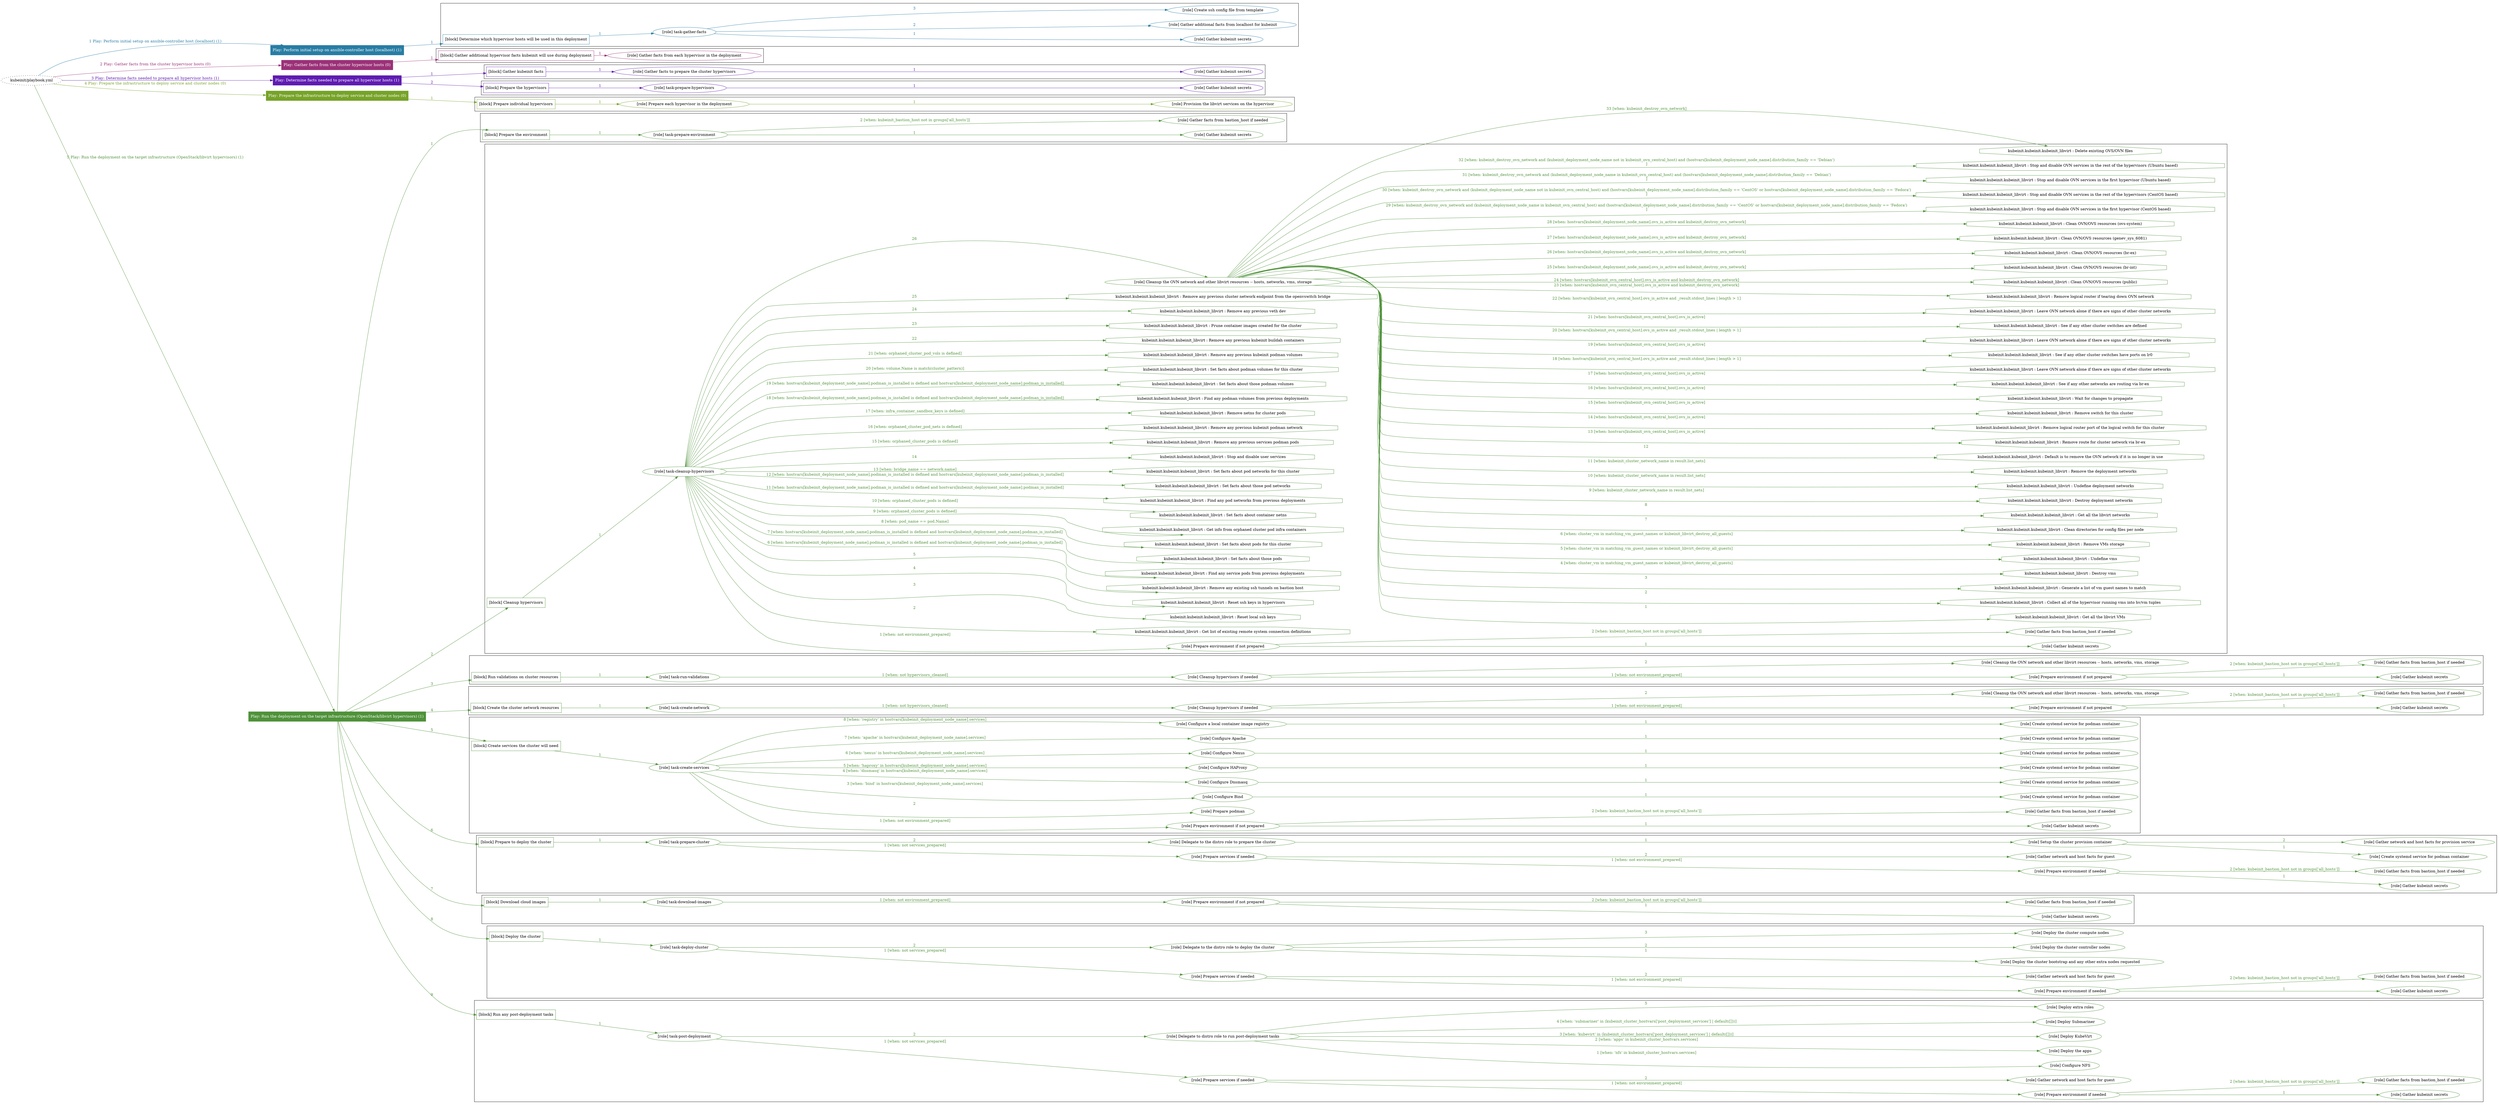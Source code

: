 digraph {
	graph [concentrate=true ordering=in rankdir=LR ratio=fill]
	edge [esep=5 sep=10]
	"kubeinit/playbook.yml" [URL="/home/runner/work/kubeinit/kubeinit/kubeinit/playbook.yml" id=playbook_2ee67b23 style=dotted]
	"kubeinit/playbook.yml" -> play_32aa7065 [label="1 Play: Perform initial setup on ansible-controller host (localhost) (1)" color="#287da4" fontcolor="#287da4" id=edge_play_32aa7065 labeltooltip="1 Play: Perform initial setup on ansible-controller host (localhost) (1)" tooltip="1 Play: Perform initial setup on ansible-controller host (localhost) (1)"]
	subgraph "Play: Perform initial setup on ansible-controller host (localhost) (1)" {
		play_32aa7065 [label="Play: Perform initial setup on ansible-controller host (localhost) (1)" URL="/home/runner/work/kubeinit/kubeinit/kubeinit/playbook.yml" color="#287da4" fontcolor="#ffffff" id=play_32aa7065 shape=box style=filled tooltip=localhost]
		play_32aa7065 -> block_0b651f61 [label=1 color="#287da4" fontcolor="#287da4" id=edge_block_0b651f61 labeltooltip=1 tooltip=1]
		subgraph cluster_block_0b651f61 {
			block_0b651f61 [label="[block] Determine which hypervisor hosts will be used in this deployment" URL="/home/runner/work/kubeinit/kubeinit/kubeinit/playbook.yml" color="#287da4" id=block_0b651f61 labeltooltip="Determine which hypervisor hosts will be used in this deployment" shape=box tooltip="Determine which hypervisor hosts will be used in this deployment"]
			block_0b651f61 -> role_211a253c [label="1 " color="#287da4" fontcolor="#287da4" id=edge_role_211a253c labeltooltip="1 " tooltip="1 "]
			subgraph "task-gather-facts" {
				role_211a253c [label="[role] task-gather-facts" URL="/home/runner/work/kubeinit/kubeinit/kubeinit/playbook.yml" color="#287da4" id=role_211a253c tooltip="task-gather-facts"]
				role_211a253c -> role_9aaebf9b [label="1 " color="#287da4" fontcolor="#287da4" id=edge_role_9aaebf9b labeltooltip="1 " tooltip="1 "]
				subgraph "Gather kubeinit secrets" {
					role_9aaebf9b [label="[role] Gather kubeinit secrets" URL="/home/runner/.ansible/collections/ansible_collections/kubeinit/kubeinit/roles/kubeinit_prepare/tasks/build_hypervisors_group.yml" color="#287da4" id=role_9aaebf9b tooltip="Gather kubeinit secrets"]
				}
				role_211a253c -> role_e0ad3568 [label="2 " color="#287da4" fontcolor="#287da4" id=edge_role_e0ad3568 labeltooltip="2 " tooltip="2 "]
				subgraph "Gather additional facts from localhost for kubeinit" {
					role_e0ad3568 [label="[role] Gather additional facts from localhost for kubeinit" URL="/home/runner/.ansible/collections/ansible_collections/kubeinit/kubeinit/roles/kubeinit_prepare/tasks/build_hypervisors_group.yml" color="#287da4" id=role_e0ad3568 tooltip="Gather additional facts from localhost for kubeinit"]
				}
				role_211a253c -> role_63654896 [label="3 " color="#287da4" fontcolor="#287da4" id=edge_role_63654896 labeltooltip="3 " tooltip="3 "]
				subgraph "Create ssh config file from template" {
					role_63654896 [label="[role] Create ssh config file from template" URL="/home/runner/.ansible/collections/ansible_collections/kubeinit/kubeinit/roles/kubeinit_prepare/tasks/build_hypervisors_group.yml" color="#287da4" id=role_63654896 tooltip="Create ssh config file from template"]
				}
			}
		}
	}
	"kubeinit/playbook.yml" -> play_9c8da8d6 [label="2 Play: Gather facts from the cluster hypervisor hosts (0)" color="#9b3178" fontcolor="#9b3178" id=edge_play_9c8da8d6 labeltooltip="2 Play: Gather facts from the cluster hypervisor hosts (0)" tooltip="2 Play: Gather facts from the cluster hypervisor hosts (0)"]
	subgraph "Play: Gather facts from the cluster hypervisor hosts (0)" {
		play_9c8da8d6 [label="Play: Gather facts from the cluster hypervisor hosts (0)" URL="/home/runner/work/kubeinit/kubeinit/kubeinit/playbook.yml" color="#9b3178" fontcolor="#ffffff" id=play_9c8da8d6 shape=box style=filled tooltip="Play: Gather facts from the cluster hypervisor hosts (0)"]
		play_9c8da8d6 -> block_a76530e7 [label=1 color="#9b3178" fontcolor="#9b3178" id=edge_block_a76530e7 labeltooltip=1 tooltip=1]
		subgraph cluster_block_a76530e7 {
			block_a76530e7 [label="[block] Gather additional hypervisor facts kubeinit will use during deployment" URL="/home/runner/work/kubeinit/kubeinit/kubeinit/playbook.yml" color="#9b3178" id=block_a76530e7 labeltooltip="Gather additional hypervisor facts kubeinit will use during deployment" shape=box tooltip="Gather additional hypervisor facts kubeinit will use during deployment"]
			block_a76530e7 -> role_f1bce84f [label="1 " color="#9b3178" fontcolor="#9b3178" id=edge_role_f1bce84f labeltooltip="1 " tooltip="1 "]
			subgraph "Gather facts from each hypervisor in the deployment" {
				role_f1bce84f [label="[role] Gather facts from each hypervisor in the deployment" URL="/home/runner/work/kubeinit/kubeinit/kubeinit/playbook.yml" color="#9b3178" id=role_f1bce84f tooltip="Gather facts from each hypervisor in the deployment"]
			}
		}
	}
	"kubeinit/playbook.yml" -> play_a1e7f099 [label="3 Play: Determine facts needed to prepare all hypervisor hosts (1)" color="#5f1bb1" fontcolor="#5f1bb1" id=edge_play_a1e7f099 labeltooltip="3 Play: Determine facts needed to prepare all hypervisor hosts (1)" tooltip="3 Play: Determine facts needed to prepare all hypervisor hosts (1)"]
	subgraph "Play: Determine facts needed to prepare all hypervisor hosts (1)" {
		play_a1e7f099 [label="Play: Determine facts needed to prepare all hypervisor hosts (1)" URL="/home/runner/work/kubeinit/kubeinit/kubeinit/playbook.yml" color="#5f1bb1" fontcolor="#ffffff" id=play_a1e7f099 shape=box style=filled tooltip=localhost]
		play_a1e7f099 -> block_2686272c [label=1 color="#5f1bb1" fontcolor="#5f1bb1" id=edge_block_2686272c labeltooltip=1 tooltip=1]
		subgraph cluster_block_2686272c {
			block_2686272c [label="[block] Gather kubeinit facts" URL="/home/runner/work/kubeinit/kubeinit/kubeinit/playbook.yml" color="#5f1bb1" id=block_2686272c labeltooltip="Gather kubeinit facts" shape=box tooltip="Gather kubeinit facts"]
			block_2686272c -> role_e988497c [label="1 " color="#5f1bb1" fontcolor="#5f1bb1" id=edge_role_e988497c labeltooltip="1 " tooltip="1 "]
			subgraph "Gather facts to prepare the cluster hypervisors" {
				role_e988497c [label="[role] Gather facts to prepare the cluster hypervisors" URL="/home/runner/work/kubeinit/kubeinit/kubeinit/playbook.yml" color="#5f1bb1" id=role_e988497c tooltip="Gather facts to prepare the cluster hypervisors"]
				role_e988497c -> role_49a6287b [label="1 " color="#5f1bb1" fontcolor="#5f1bb1" id=edge_role_49a6287b labeltooltip="1 " tooltip="1 "]
				subgraph "Gather kubeinit secrets" {
					role_49a6287b [label="[role] Gather kubeinit secrets" URL="/home/runner/.ansible/collections/ansible_collections/kubeinit/kubeinit/roles/kubeinit_prepare/tasks/gather_kubeinit_facts.yml" color="#5f1bb1" id=role_49a6287b tooltip="Gather kubeinit secrets"]
				}
			}
		}
		play_a1e7f099 -> block_44e55fe7 [label=2 color="#5f1bb1" fontcolor="#5f1bb1" id=edge_block_44e55fe7 labeltooltip=2 tooltip=2]
		subgraph cluster_block_44e55fe7 {
			block_44e55fe7 [label="[block] Prepare the hypervisors" URL="/home/runner/work/kubeinit/kubeinit/kubeinit/playbook.yml" color="#5f1bb1" id=block_44e55fe7 labeltooltip="Prepare the hypervisors" shape=box tooltip="Prepare the hypervisors"]
			block_44e55fe7 -> role_85acc18a [label="1 " color="#5f1bb1" fontcolor="#5f1bb1" id=edge_role_85acc18a labeltooltip="1 " tooltip="1 "]
			subgraph "task-prepare-hypervisors" {
				role_85acc18a [label="[role] task-prepare-hypervisors" URL="/home/runner/work/kubeinit/kubeinit/kubeinit/playbook.yml" color="#5f1bb1" id=role_85acc18a tooltip="task-prepare-hypervisors"]
				role_85acc18a -> role_06aed310 [label="1 " color="#5f1bb1" fontcolor="#5f1bb1" id=edge_role_06aed310 labeltooltip="1 " tooltip="1 "]
				subgraph "Gather kubeinit secrets" {
					role_06aed310 [label="[role] Gather kubeinit secrets" URL="/home/runner/.ansible/collections/ansible_collections/kubeinit/kubeinit/roles/kubeinit_prepare/tasks/gather_kubeinit_facts.yml" color="#5f1bb1" id=role_06aed310 tooltip="Gather kubeinit secrets"]
				}
			}
		}
	}
	"kubeinit/playbook.yml" -> play_ff45ad01 [label="4 Play: Prepare the infrastructure to deploy service and cluster nodes (0)" color="#76a328" fontcolor="#76a328" id=edge_play_ff45ad01 labeltooltip="4 Play: Prepare the infrastructure to deploy service and cluster nodes (0)" tooltip="4 Play: Prepare the infrastructure to deploy service and cluster nodes (0)"]
	subgraph "Play: Prepare the infrastructure to deploy service and cluster nodes (0)" {
		play_ff45ad01 [label="Play: Prepare the infrastructure to deploy service and cluster nodes (0)" URL="/home/runner/work/kubeinit/kubeinit/kubeinit/playbook.yml" color="#76a328" fontcolor="#ffffff" id=play_ff45ad01 shape=box style=filled tooltip="Play: Prepare the infrastructure to deploy service and cluster nodes (0)"]
		play_ff45ad01 -> block_67a4c152 [label=1 color="#76a328" fontcolor="#76a328" id=edge_block_67a4c152 labeltooltip=1 tooltip=1]
		subgraph cluster_block_67a4c152 {
			block_67a4c152 [label="[block] Prepare individual hypervisors" URL="/home/runner/work/kubeinit/kubeinit/kubeinit/playbook.yml" color="#76a328" id=block_67a4c152 labeltooltip="Prepare individual hypervisors" shape=box tooltip="Prepare individual hypervisors"]
			block_67a4c152 -> role_a8ab1dcc [label="1 " color="#76a328" fontcolor="#76a328" id=edge_role_a8ab1dcc labeltooltip="1 " tooltip="1 "]
			subgraph "Prepare each hypervisor in the deployment" {
				role_a8ab1dcc [label="[role] Prepare each hypervisor in the deployment" URL="/home/runner/work/kubeinit/kubeinit/kubeinit/playbook.yml" color="#76a328" id=role_a8ab1dcc tooltip="Prepare each hypervisor in the deployment"]
				role_a8ab1dcc -> role_21afcf81 [label="1 " color="#76a328" fontcolor="#76a328" id=edge_role_21afcf81 labeltooltip="1 " tooltip="1 "]
				subgraph "Provision the libvirt services on the hypervisor" {
					role_21afcf81 [label="[role] Provision the libvirt services on the hypervisor" URL="/home/runner/.ansible/collections/ansible_collections/kubeinit/kubeinit/roles/kubeinit_prepare/tasks/prepare_hypervisor.yml" color="#76a328" id=role_21afcf81 tooltip="Provision the libvirt services on the hypervisor"]
				}
			}
		}
	}
	"kubeinit/playbook.yml" -> play_247ffeba [label="5 Play: Run the deployment on the target infrastructure (OpenStack/libvirt hypervisors) (1)" color="#4f923a" fontcolor="#4f923a" id=edge_play_247ffeba labeltooltip="5 Play: Run the deployment on the target infrastructure (OpenStack/libvirt hypervisors) (1)" tooltip="5 Play: Run the deployment on the target infrastructure (OpenStack/libvirt hypervisors) (1)"]
	subgraph "Play: Run the deployment on the target infrastructure (OpenStack/libvirt hypervisors) (1)" {
		play_247ffeba [label="Play: Run the deployment on the target infrastructure (OpenStack/libvirt hypervisors) (1)" URL="/home/runner/work/kubeinit/kubeinit/kubeinit/playbook.yml" color="#4f923a" fontcolor="#ffffff" id=play_247ffeba shape=box style=filled tooltip=localhost]
		play_247ffeba -> block_f21ec550 [label=1 color="#4f923a" fontcolor="#4f923a" id=edge_block_f21ec550 labeltooltip=1 tooltip=1]
		subgraph cluster_block_f21ec550 {
			block_f21ec550 [label="[block] Prepare the environment" URL="/home/runner/work/kubeinit/kubeinit/kubeinit/playbook.yml" color="#4f923a" id=block_f21ec550 labeltooltip="Prepare the environment" shape=box tooltip="Prepare the environment"]
			block_f21ec550 -> role_a07e6d80 [label="1 " color="#4f923a" fontcolor="#4f923a" id=edge_role_a07e6d80 labeltooltip="1 " tooltip="1 "]
			subgraph "task-prepare-environment" {
				role_a07e6d80 [label="[role] task-prepare-environment" URL="/home/runner/work/kubeinit/kubeinit/kubeinit/playbook.yml" color="#4f923a" id=role_a07e6d80 tooltip="task-prepare-environment"]
				role_a07e6d80 -> role_c6b1b00a [label="1 " color="#4f923a" fontcolor="#4f923a" id=edge_role_c6b1b00a labeltooltip="1 " tooltip="1 "]
				subgraph "Gather kubeinit secrets" {
					role_c6b1b00a [label="[role] Gather kubeinit secrets" URL="/home/runner/.ansible/collections/ansible_collections/kubeinit/kubeinit/roles/kubeinit_prepare/tasks/gather_kubeinit_facts.yml" color="#4f923a" id=role_c6b1b00a tooltip="Gather kubeinit secrets"]
				}
				role_a07e6d80 -> role_67046c74 [label="2 [when: kubeinit_bastion_host not in groups['all_hosts']]" color="#4f923a" fontcolor="#4f923a" id=edge_role_67046c74 labeltooltip="2 [when: kubeinit_bastion_host not in groups['all_hosts']]" tooltip="2 [when: kubeinit_bastion_host not in groups['all_hosts']]"]
				subgraph "Gather facts from bastion_host if needed" {
					role_67046c74 [label="[role] Gather facts from bastion_host if needed" URL="/home/runner/.ansible/collections/ansible_collections/kubeinit/kubeinit/roles/kubeinit_prepare/tasks/main.yml" color="#4f923a" id=role_67046c74 tooltip="Gather facts from bastion_host if needed"]
				}
			}
		}
		play_247ffeba -> block_db639c76 [label=2 color="#4f923a" fontcolor="#4f923a" id=edge_block_db639c76 labeltooltip=2 tooltip=2]
		subgraph cluster_block_db639c76 {
			block_db639c76 [label="[block] Cleanup hypervisors" URL="/home/runner/work/kubeinit/kubeinit/kubeinit/playbook.yml" color="#4f923a" id=block_db639c76 labeltooltip="Cleanup hypervisors" shape=box tooltip="Cleanup hypervisors"]
			block_db639c76 -> role_d5e76d64 [label="1 " color="#4f923a" fontcolor="#4f923a" id=edge_role_d5e76d64 labeltooltip="1 " tooltip="1 "]
			subgraph "task-cleanup-hypervisors" {
				role_d5e76d64 [label="[role] task-cleanup-hypervisors" URL="/home/runner/work/kubeinit/kubeinit/kubeinit/playbook.yml" color="#4f923a" id=role_d5e76d64 tooltip="task-cleanup-hypervisors"]
				role_d5e76d64 -> role_3828fca8 [label="1 [when: not environment_prepared]" color="#4f923a" fontcolor="#4f923a" id=edge_role_3828fca8 labeltooltip="1 [when: not environment_prepared]" tooltip="1 [when: not environment_prepared]"]
				subgraph "Prepare environment if not prepared" {
					role_3828fca8 [label="[role] Prepare environment if not prepared" URL="/home/runner/.ansible/collections/ansible_collections/kubeinit/kubeinit/roles/kubeinit_libvirt/tasks/cleanup_hypervisors.yml" color="#4f923a" id=role_3828fca8 tooltip="Prepare environment if not prepared"]
					role_3828fca8 -> role_10a0f017 [label="1 " color="#4f923a" fontcolor="#4f923a" id=edge_role_10a0f017 labeltooltip="1 " tooltip="1 "]
					subgraph "Gather kubeinit secrets" {
						role_10a0f017 [label="[role] Gather kubeinit secrets" URL="/home/runner/.ansible/collections/ansible_collections/kubeinit/kubeinit/roles/kubeinit_prepare/tasks/gather_kubeinit_facts.yml" color="#4f923a" id=role_10a0f017 tooltip="Gather kubeinit secrets"]
					}
					role_3828fca8 -> role_9cf52987 [label="2 [when: kubeinit_bastion_host not in groups['all_hosts']]" color="#4f923a" fontcolor="#4f923a" id=edge_role_9cf52987 labeltooltip="2 [when: kubeinit_bastion_host not in groups['all_hosts']]" tooltip="2 [when: kubeinit_bastion_host not in groups['all_hosts']]"]
					subgraph "Gather facts from bastion_host if needed" {
						role_9cf52987 [label="[role] Gather facts from bastion_host if needed" URL="/home/runner/.ansible/collections/ansible_collections/kubeinit/kubeinit/roles/kubeinit_prepare/tasks/main.yml" color="#4f923a" id=role_9cf52987 tooltip="Gather facts from bastion_host if needed"]
					}
				}
				task_f3a3c043 [label="kubeinit.kubeinit.kubeinit_libvirt : Get list of existing remote system connection definitions" URL="/home/runner/.ansible/collections/ansible_collections/kubeinit/kubeinit/roles/kubeinit_libvirt/tasks/cleanup_hypervisors.yml" color="#4f923a" id=task_f3a3c043 shape=octagon tooltip="kubeinit.kubeinit.kubeinit_libvirt : Get list of existing remote system connection definitions"]
				role_d5e76d64 -> task_f3a3c043 [label="2 " color="#4f923a" fontcolor="#4f923a" id=edge_task_f3a3c043 labeltooltip="2 " tooltip="2 "]
				task_fc5e9dec [label="kubeinit.kubeinit.kubeinit_libvirt : Reset local ssh keys" URL="/home/runner/.ansible/collections/ansible_collections/kubeinit/kubeinit/roles/kubeinit_libvirt/tasks/cleanup_hypervisors.yml" color="#4f923a" id=task_fc5e9dec shape=octagon tooltip="kubeinit.kubeinit.kubeinit_libvirt : Reset local ssh keys"]
				role_d5e76d64 -> task_fc5e9dec [label="3 " color="#4f923a" fontcolor="#4f923a" id=edge_task_fc5e9dec labeltooltip="3 " tooltip="3 "]
				task_5b45933f [label="kubeinit.kubeinit.kubeinit_libvirt : Reset ssh keys in hypervisors" URL="/home/runner/.ansible/collections/ansible_collections/kubeinit/kubeinit/roles/kubeinit_libvirt/tasks/cleanup_hypervisors.yml" color="#4f923a" id=task_5b45933f shape=octagon tooltip="kubeinit.kubeinit.kubeinit_libvirt : Reset ssh keys in hypervisors"]
				role_d5e76d64 -> task_5b45933f [label="4 " color="#4f923a" fontcolor="#4f923a" id=edge_task_5b45933f labeltooltip="4 " tooltip="4 "]
				task_5a445f4f [label="kubeinit.kubeinit.kubeinit_libvirt : Remove any existing ssh tunnels on bastion host" URL="/home/runner/.ansible/collections/ansible_collections/kubeinit/kubeinit/roles/kubeinit_libvirt/tasks/cleanup_hypervisors.yml" color="#4f923a" id=task_5a445f4f shape=octagon tooltip="kubeinit.kubeinit.kubeinit_libvirt : Remove any existing ssh tunnels on bastion host"]
				role_d5e76d64 -> task_5a445f4f [label="5 " color="#4f923a" fontcolor="#4f923a" id=edge_task_5a445f4f labeltooltip="5 " tooltip="5 "]
				task_7f1c37f5 [label="kubeinit.kubeinit.kubeinit_libvirt : Find any service pods from previous deployments" URL="/home/runner/.ansible/collections/ansible_collections/kubeinit/kubeinit/roles/kubeinit_libvirt/tasks/cleanup_hypervisors.yml" color="#4f923a" id=task_7f1c37f5 shape=octagon tooltip="kubeinit.kubeinit.kubeinit_libvirt : Find any service pods from previous deployments"]
				role_d5e76d64 -> task_7f1c37f5 [label="6 [when: hostvars[kubeinit_deployment_node_name].podman_is_installed is defined and hostvars[kubeinit_deployment_node_name].podman_is_installed]" color="#4f923a" fontcolor="#4f923a" id=edge_task_7f1c37f5 labeltooltip="6 [when: hostvars[kubeinit_deployment_node_name].podman_is_installed is defined and hostvars[kubeinit_deployment_node_name].podman_is_installed]" tooltip="6 [when: hostvars[kubeinit_deployment_node_name].podman_is_installed is defined and hostvars[kubeinit_deployment_node_name].podman_is_installed]"]
				task_372fd83c [label="kubeinit.kubeinit.kubeinit_libvirt : Set facts about those pods" URL="/home/runner/.ansible/collections/ansible_collections/kubeinit/kubeinit/roles/kubeinit_libvirt/tasks/cleanup_hypervisors.yml" color="#4f923a" id=task_372fd83c shape=octagon tooltip="kubeinit.kubeinit.kubeinit_libvirt : Set facts about those pods"]
				role_d5e76d64 -> task_372fd83c [label="7 [when: hostvars[kubeinit_deployment_node_name].podman_is_installed is defined and hostvars[kubeinit_deployment_node_name].podman_is_installed]" color="#4f923a" fontcolor="#4f923a" id=edge_task_372fd83c labeltooltip="7 [when: hostvars[kubeinit_deployment_node_name].podman_is_installed is defined and hostvars[kubeinit_deployment_node_name].podman_is_installed]" tooltip="7 [when: hostvars[kubeinit_deployment_node_name].podman_is_installed is defined and hostvars[kubeinit_deployment_node_name].podman_is_installed]"]
				task_c6862e00 [label="kubeinit.kubeinit.kubeinit_libvirt : Set facts about pods for this cluster" URL="/home/runner/.ansible/collections/ansible_collections/kubeinit/kubeinit/roles/kubeinit_libvirt/tasks/cleanup_hypervisors.yml" color="#4f923a" id=task_c6862e00 shape=octagon tooltip="kubeinit.kubeinit.kubeinit_libvirt : Set facts about pods for this cluster"]
				role_d5e76d64 -> task_c6862e00 [label="8 [when: pod_name == pod.Name]" color="#4f923a" fontcolor="#4f923a" id=edge_task_c6862e00 labeltooltip="8 [when: pod_name == pod.Name]" tooltip="8 [when: pod_name == pod.Name]"]
				task_dc25ab06 [label="kubeinit.kubeinit.kubeinit_libvirt : Get info from orphaned cluster pod infra containers" URL="/home/runner/.ansible/collections/ansible_collections/kubeinit/kubeinit/roles/kubeinit_libvirt/tasks/cleanup_hypervisors.yml" color="#4f923a" id=task_dc25ab06 shape=octagon tooltip="kubeinit.kubeinit.kubeinit_libvirt : Get info from orphaned cluster pod infra containers"]
				role_d5e76d64 -> task_dc25ab06 [label="9 [when: orphaned_cluster_pods is defined]" color="#4f923a" fontcolor="#4f923a" id=edge_task_dc25ab06 labeltooltip="9 [when: orphaned_cluster_pods is defined]" tooltip="9 [when: orphaned_cluster_pods is defined]"]
				task_86230705 [label="kubeinit.kubeinit.kubeinit_libvirt : Set facts about container netns" URL="/home/runner/.ansible/collections/ansible_collections/kubeinit/kubeinit/roles/kubeinit_libvirt/tasks/cleanup_hypervisors.yml" color="#4f923a" id=task_86230705 shape=octagon tooltip="kubeinit.kubeinit.kubeinit_libvirt : Set facts about container netns"]
				role_d5e76d64 -> task_86230705 [label="10 [when: orphaned_cluster_pods is defined]" color="#4f923a" fontcolor="#4f923a" id=edge_task_86230705 labeltooltip="10 [when: orphaned_cluster_pods is defined]" tooltip="10 [when: orphaned_cluster_pods is defined]"]
				task_b5ee119e [label="kubeinit.kubeinit.kubeinit_libvirt : Find any pod networks from previous deployments" URL="/home/runner/.ansible/collections/ansible_collections/kubeinit/kubeinit/roles/kubeinit_libvirt/tasks/cleanup_hypervisors.yml" color="#4f923a" id=task_b5ee119e shape=octagon tooltip="kubeinit.kubeinit.kubeinit_libvirt : Find any pod networks from previous deployments"]
				role_d5e76d64 -> task_b5ee119e [label="11 [when: hostvars[kubeinit_deployment_node_name].podman_is_installed is defined and hostvars[kubeinit_deployment_node_name].podman_is_installed]" color="#4f923a" fontcolor="#4f923a" id=edge_task_b5ee119e labeltooltip="11 [when: hostvars[kubeinit_deployment_node_name].podman_is_installed is defined and hostvars[kubeinit_deployment_node_name].podman_is_installed]" tooltip="11 [when: hostvars[kubeinit_deployment_node_name].podman_is_installed is defined and hostvars[kubeinit_deployment_node_name].podman_is_installed]"]
				task_14b3b1f3 [label="kubeinit.kubeinit.kubeinit_libvirt : Set facts about those pod networks" URL="/home/runner/.ansible/collections/ansible_collections/kubeinit/kubeinit/roles/kubeinit_libvirt/tasks/cleanup_hypervisors.yml" color="#4f923a" id=task_14b3b1f3 shape=octagon tooltip="kubeinit.kubeinit.kubeinit_libvirt : Set facts about those pod networks"]
				role_d5e76d64 -> task_14b3b1f3 [label="12 [when: hostvars[kubeinit_deployment_node_name].podman_is_installed is defined and hostvars[kubeinit_deployment_node_name].podman_is_installed]" color="#4f923a" fontcolor="#4f923a" id=edge_task_14b3b1f3 labeltooltip="12 [when: hostvars[kubeinit_deployment_node_name].podman_is_installed is defined and hostvars[kubeinit_deployment_node_name].podman_is_installed]" tooltip="12 [when: hostvars[kubeinit_deployment_node_name].podman_is_installed is defined and hostvars[kubeinit_deployment_node_name].podman_is_installed]"]
				task_c6dd6c18 [label="kubeinit.kubeinit.kubeinit_libvirt : Set facts about pod networks for this cluster" URL="/home/runner/.ansible/collections/ansible_collections/kubeinit/kubeinit/roles/kubeinit_libvirt/tasks/cleanup_hypervisors.yml" color="#4f923a" id=task_c6dd6c18 shape=octagon tooltip="kubeinit.kubeinit.kubeinit_libvirt : Set facts about pod networks for this cluster"]
				role_d5e76d64 -> task_c6dd6c18 [label="13 [when: bridge_name == network.name]" color="#4f923a" fontcolor="#4f923a" id=edge_task_c6dd6c18 labeltooltip="13 [when: bridge_name == network.name]" tooltip="13 [when: bridge_name == network.name]"]
				task_18fe5a48 [label="kubeinit.kubeinit.kubeinit_libvirt : Stop and disable user services" URL="/home/runner/.ansible/collections/ansible_collections/kubeinit/kubeinit/roles/kubeinit_libvirt/tasks/cleanup_hypervisors.yml" color="#4f923a" id=task_18fe5a48 shape=octagon tooltip="kubeinit.kubeinit.kubeinit_libvirt : Stop and disable user services"]
				role_d5e76d64 -> task_18fe5a48 [label="14 " color="#4f923a" fontcolor="#4f923a" id=edge_task_18fe5a48 labeltooltip="14 " tooltip="14 "]
				task_7fa364e8 [label="kubeinit.kubeinit.kubeinit_libvirt : Remove any previous services podman pods" URL="/home/runner/.ansible/collections/ansible_collections/kubeinit/kubeinit/roles/kubeinit_libvirt/tasks/cleanup_hypervisors.yml" color="#4f923a" id=task_7fa364e8 shape=octagon tooltip="kubeinit.kubeinit.kubeinit_libvirt : Remove any previous services podman pods"]
				role_d5e76d64 -> task_7fa364e8 [label="15 [when: orphaned_cluster_pods is defined]" color="#4f923a" fontcolor="#4f923a" id=edge_task_7fa364e8 labeltooltip="15 [when: orphaned_cluster_pods is defined]" tooltip="15 [when: orphaned_cluster_pods is defined]"]
				task_16deda75 [label="kubeinit.kubeinit.kubeinit_libvirt : Remove any previous kubeinit podman network" URL="/home/runner/.ansible/collections/ansible_collections/kubeinit/kubeinit/roles/kubeinit_libvirt/tasks/cleanup_hypervisors.yml" color="#4f923a" id=task_16deda75 shape=octagon tooltip="kubeinit.kubeinit.kubeinit_libvirt : Remove any previous kubeinit podman network"]
				role_d5e76d64 -> task_16deda75 [label="16 [when: orphaned_cluster_pod_nets is defined]" color="#4f923a" fontcolor="#4f923a" id=edge_task_16deda75 labeltooltip="16 [when: orphaned_cluster_pod_nets is defined]" tooltip="16 [when: orphaned_cluster_pod_nets is defined]"]
				task_d4e8e4a0 [label="kubeinit.kubeinit.kubeinit_libvirt : Remove netns for cluster pods" URL="/home/runner/.ansible/collections/ansible_collections/kubeinit/kubeinit/roles/kubeinit_libvirt/tasks/cleanup_hypervisors.yml" color="#4f923a" id=task_d4e8e4a0 shape=octagon tooltip="kubeinit.kubeinit.kubeinit_libvirt : Remove netns for cluster pods"]
				role_d5e76d64 -> task_d4e8e4a0 [label="17 [when: infra_container_sandbox_keys is defined]" color="#4f923a" fontcolor="#4f923a" id=edge_task_d4e8e4a0 labeltooltip="17 [when: infra_container_sandbox_keys is defined]" tooltip="17 [when: infra_container_sandbox_keys is defined]"]
				task_c091b339 [label="kubeinit.kubeinit.kubeinit_libvirt : Find any podman volumes from previous deployments" URL="/home/runner/.ansible/collections/ansible_collections/kubeinit/kubeinit/roles/kubeinit_libvirt/tasks/cleanup_hypervisors.yml" color="#4f923a" id=task_c091b339 shape=octagon tooltip="kubeinit.kubeinit.kubeinit_libvirt : Find any podman volumes from previous deployments"]
				role_d5e76d64 -> task_c091b339 [label="18 [when: hostvars[kubeinit_deployment_node_name].podman_is_installed is defined and hostvars[kubeinit_deployment_node_name].podman_is_installed]" color="#4f923a" fontcolor="#4f923a" id=edge_task_c091b339 labeltooltip="18 [when: hostvars[kubeinit_deployment_node_name].podman_is_installed is defined and hostvars[kubeinit_deployment_node_name].podman_is_installed]" tooltip="18 [when: hostvars[kubeinit_deployment_node_name].podman_is_installed is defined and hostvars[kubeinit_deployment_node_name].podman_is_installed]"]
				task_3c44abdc [label="kubeinit.kubeinit.kubeinit_libvirt : Set facts about those podman volumes" URL="/home/runner/.ansible/collections/ansible_collections/kubeinit/kubeinit/roles/kubeinit_libvirt/tasks/cleanup_hypervisors.yml" color="#4f923a" id=task_3c44abdc shape=octagon tooltip="kubeinit.kubeinit.kubeinit_libvirt : Set facts about those podman volumes"]
				role_d5e76d64 -> task_3c44abdc [label="19 [when: hostvars[kubeinit_deployment_node_name].podman_is_installed is defined and hostvars[kubeinit_deployment_node_name].podman_is_installed]" color="#4f923a" fontcolor="#4f923a" id=edge_task_3c44abdc labeltooltip="19 [when: hostvars[kubeinit_deployment_node_name].podman_is_installed is defined and hostvars[kubeinit_deployment_node_name].podman_is_installed]" tooltip="19 [when: hostvars[kubeinit_deployment_node_name].podman_is_installed is defined and hostvars[kubeinit_deployment_node_name].podman_is_installed]"]
				task_ce33a08d [label="kubeinit.kubeinit.kubeinit_libvirt : Set facts about podman volumes for this cluster" URL="/home/runner/.ansible/collections/ansible_collections/kubeinit/kubeinit/roles/kubeinit_libvirt/tasks/cleanup_hypervisors.yml" color="#4f923a" id=task_ce33a08d shape=octagon tooltip="kubeinit.kubeinit.kubeinit_libvirt : Set facts about podman volumes for this cluster"]
				role_d5e76d64 -> task_ce33a08d [label="20 [when: volume.Name is match(cluster_pattern)]" color="#4f923a" fontcolor="#4f923a" id=edge_task_ce33a08d labeltooltip="20 [when: volume.Name is match(cluster_pattern)]" tooltip="20 [when: volume.Name is match(cluster_pattern)]"]
				task_d63924a3 [label="kubeinit.kubeinit.kubeinit_libvirt : Remove any previous kubeinit podman volumes" URL="/home/runner/.ansible/collections/ansible_collections/kubeinit/kubeinit/roles/kubeinit_libvirt/tasks/cleanup_hypervisors.yml" color="#4f923a" id=task_d63924a3 shape=octagon tooltip="kubeinit.kubeinit.kubeinit_libvirt : Remove any previous kubeinit podman volumes"]
				role_d5e76d64 -> task_d63924a3 [label="21 [when: orphaned_cluster_pod_vols is defined]" color="#4f923a" fontcolor="#4f923a" id=edge_task_d63924a3 labeltooltip="21 [when: orphaned_cluster_pod_vols is defined]" tooltip="21 [when: orphaned_cluster_pod_vols is defined]"]
				task_243477b0 [label="kubeinit.kubeinit.kubeinit_libvirt : Remove any previous kubeinit buildah containers" URL="/home/runner/.ansible/collections/ansible_collections/kubeinit/kubeinit/roles/kubeinit_libvirt/tasks/cleanup_hypervisors.yml" color="#4f923a" id=task_243477b0 shape=octagon tooltip="kubeinit.kubeinit.kubeinit_libvirt : Remove any previous kubeinit buildah containers"]
				role_d5e76d64 -> task_243477b0 [label="22 " color="#4f923a" fontcolor="#4f923a" id=edge_task_243477b0 labeltooltip="22 " tooltip="22 "]
				task_e1e7f0ad [label="kubeinit.kubeinit.kubeinit_libvirt : Prune container images created for the cluster" URL="/home/runner/.ansible/collections/ansible_collections/kubeinit/kubeinit/roles/kubeinit_libvirt/tasks/cleanup_hypervisors.yml" color="#4f923a" id=task_e1e7f0ad shape=octagon tooltip="kubeinit.kubeinit.kubeinit_libvirt : Prune container images created for the cluster"]
				role_d5e76d64 -> task_e1e7f0ad [label="23 " color="#4f923a" fontcolor="#4f923a" id=edge_task_e1e7f0ad labeltooltip="23 " tooltip="23 "]
				task_bb7f9533 [label="kubeinit.kubeinit.kubeinit_libvirt : Remove any previous veth dev" URL="/home/runner/.ansible/collections/ansible_collections/kubeinit/kubeinit/roles/kubeinit_libvirt/tasks/cleanup_hypervisors.yml" color="#4f923a" id=task_bb7f9533 shape=octagon tooltip="kubeinit.kubeinit.kubeinit_libvirt : Remove any previous veth dev"]
				role_d5e76d64 -> task_bb7f9533 [label="24 " color="#4f923a" fontcolor="#4f923a" id=edge_task_bb7f9533 labeltooltip="24 " tooltip="24 "]
				task_8db55946 [label="kubeinit.kubeinit.kubeinit_libvirt : Remove any previous cluster network endpoint from the openvswitch bridge" URL="/home/runner/.ansible/collections/ansible_collections/kubeinit/kubeinit/roles/kubeinit_libvirt/tasks/cleanup_hypervisors.yml" color="#4f923a" id=task_8db55946 shape=octagon tooltip="kubeinit.kubeinit.kubeinit_libvirt : Remove any previous cluster network endpoint from the openvswitch bridge"]
				role_d5e76d64 -> task_8db55946 [label="25 " color="#4f923a" fontcolor="#4f923a" id=edge_task_8db55946 labeltooltip="25 " tooltip="25 "]
				role_d5e76d64 -> role_1105be2e [label="26 " color="#4f923a" fontcolor="#4f923a" id=edge_role_1105be2e labeltooltip="26 " tooltip="26 "]
				subgraph "Cleanup the OVN network and other libvirt resources -- hosts, networks, vms, storage" {
					role_1105be2e [label="[role] Cleanup the OVN network and other libvirt resources -- hosts, networks, vms, storage" URL="/home/runner/.ansible/collections/ansible_collections/kubeinit/kubeinit/roles/kubeinit_libvirt/tasks/cleanup_hypervisors.yml" color="#4f923a" id=role_1105be2e tooltip="Cleanup the OVN network and other libvirt resources -- hosts, networks, vms, storage"]
					task_bb876289 [label="kubeinit.kubeinit.kubeinit_libvirt : Get all the libvirt VMs" URL="/home/runner/.ansible/collections/ansible_collections/kubeinit/kubeinit/roles/kubeinit_libvirt/tasks/cleanup_libvirt.yml" color="#4f923a" id=task_bb876289 shape=octagon tooltip="kubeinit.kubeinit.kubeinit_libvirt : Get all the libvirt VMs"]
					role_1105be2e -> task_bb876289 [label="1 " color="#4f923a" fontcolor="#4f923a" id=edge_task_bb876289 labeltooltip="1 " tooltip="1 "]
					task_60ccf361 [label="kubeinit.kubeinit.kubeinit_libvirt : Collect all of the hypervisor running vms into hv/vm tuples" URL="/home/runner/.ansible/collections/ansible_collections/kubeinit/kubeinit/roles/kubeinit_libvirt/tasks/cleanup_libvirt.yml" color="#4f923a" id=task_60ccf361 shape=octagon tooltip="kubeinit.kubeinit.kubeinit_libvirt : Collect all of the hypervisor running vms into hv/vm tuples"]
					role_1105be2e -> task_60ccf361 [label="2 " color="#4f923a" fontcolor="#4f923a" id=edge_task_60ccf361 labeltooltip="2 " tooltip="2 "]
					task_a7fa43ad [label="kubeinit.kubeinit.kubeinit_libvirt : Generate a list of vm guest names to match" URL="/home/runner/.ansible/collections/ansible_collections/kubeinit/kubeinit/roles/kubeinit_libvirt/tasks/cleanup_libvirt.yml" color="#4f923a" id=task_a7fa43ad shape=octagon tooltip="kubeinit.kubeinit.kubeinit_libvirt : Generate a list of vm guest names to match"]
					role_1105be2e -> task_a7fa43ad [label="3 " color="#4f923a" fontcolor="#4f923a" id=edge_task_a7fa43ad labeltooltip="3 " tooltip="3 "]
					task_abf75e75 [label="kubeinit.kubeinit.kubeinit_libvirt : Destroy vms" URL="/home/runner/.ansible/collections/ansible_collections/kubeinit/kubeinit/roles/kubeinit_libvirt/tasks/cleanup_libvirt.yml" color="#4f923a" id=task_abf75e75 shape=octagon tooltip="kubeinit.kubeinit.kubeinit_libvirt : Destroy vms"]
					role_1105be2e -> task_abf75e75 [label="4 [when: cluster_vm in matching_vm_guest_names or kubeinit_libvirt_destroy_all_guests]" color="#4f923a" fontcolor="#4f923a" id=edge_task_abf75e75 labeltooltip="4 [when: cluster_vm in matching_vm_guest_names or kubeinit_libvirt_destroy_all_guests]" tooltip="4 [when: cluster_vm in matching_vm_guest_names or kubeinit_libvirt_destroy_all_guests]"]
					task_e3237b34 [label="kubeinit.kubeinit.kubeinit_libvirt : Undefine vms" URL="/home/runner/.ansible/collections/ansible_collections/kubeinit/kubeinit/roles/kubeinit_libvirt/tasks/cleanup_libvirt.yml" color="#4f923a" id=task_e3237b34 shape=octagon tooltip="kubeinit.kubeinit.kubeinit_libvirt : Undefine vms"]
					role_1105be2e -> task_e3237b34 [label="5 [when: cluster_vm in matching_vm_guest_names or kubeinit_libvirt_destroy_all_guests]" color="#4f923a" fontcolor="#4f923a" id=edge_task_e3237b34 labeltooltip="5 [when: cluster_vm in matching_vm_guest_names or kubeinit_libvirt_destroy_all_guests]" tooltip="5 [when: cluster_vm in matching_vm_guest_names or kubeinit_libvirt_destroy_all_guests]"]
					task_216e74ce [label="kubeinit.kubeinit.kubeinit_libvirt : Remove VMs storage" URL="/home/runner/.ansible/collections/ansible_collections/kubeinit/kubeinit/roles/kubeinit_libvirt/tasks/cleanup_libvirt.yml" color="#4f923a" id=task_216e74ce shape=octagon tooltip="kubeinit.kubeinit.kubeinit_libvirt : Remove VMs storage"]
					role_1105be2e -> task_216e74ce [label="6 [when: cluster_vm in matching_vm_guest_names or kubeinit_libvirt_destroy_all_guests]" color="#4f923a" fontcolor="#4f923a" id=edge_task_216e74ce labeltooltip="6 [when: cluster_vm in matching_vm_guest_names or kubeinit_libvirt_destroy_all_guests]" tooltip="6 [when: cluster_vm in matching_vm_guest_names or kubeinit_libvirt_destroy_all_guests]"]
					task_4e09b676 [label="kubeinit.kubeinit.kubeinit_libvirt : Clean directories for config files per node" URL="/home/runner/.ansible/collections/ansible_collections/kubeinit/kubeinit/roles/kubeinit_libvirt/tasks/cleanup_libvirt.yml" color="#4f923a" id=task_4e09b676 shape=octagon tooltip="kubeinit.kubeinit.kubeinit_libvirt : Clean directories for config files per node"]
					role_1105be2e -> task_4e09b676 [label="7 " color="#4f923a" fontcolor="#4f923a" id=edge_task_4e09b676 labeltooltip="7 " tooltip="7 "]
					task_5598f559 [label="kubeinit.kubeinit.kubeinit_libvirt : Get all the libvirt networks" URL="/home/runner/.ansible/collections/ansible_collections/kubeinit/kubeinit/roles/kubeinit_libvirt/tasks/cleanup_libvirt.yml" color="#4f923a" id=task_5598f559 shape=octagon tooltip="kubeinit.kubeinit.kubeinit_libvirt : Get all the libvirt networks"]
					role_1105be2e -> task_5598f559 [label="8 " color="#4f923a" fontcolor="#4f923a" id=edge_task_5598f559 labeltooltip="8 " tooltip="8 "]
					task_de73a7d7 [label="kubeinit.kubeinit.kubeinit_libvirt : Destroy deployment networks" URL="/home/runner/.ansible/collections/ansible_collections/kubeinit/kubeinit/roles/kubeinit_libvirt/tasks/cleanup_libvirt.yml" color="#4f923a" id=task_de73a7d7 shape=octagon tooltip="kubeinit.kubeinit.kubeinit_libvirt : Destroy deployment networks"]
					role_1105be2e -> task_de73a7d7 [label="9 [when: kubeinit_cluster_network_name in result.list_nets]" color="#4f923a" fontcolor="#4f923a" id=edge_task_de73a7d7 labeltooltip="9 [when: kubeinit_cluster_network_name in result.list_nets]" tooltip="9 [when: kubeinit_cluster_network_name in result.list_nets]"]
					task_97303de4 [label="kubeinit.kubeinit.kubeinit_libvirt : Undefine deployment networks" URL="/home/runner/.ansible/collections/ansible_collections/kubeinit/kubeinit/roles/kubeinit_libvirt/tasks/cleanup_libvirt.yml" color="#4f923a" id=task_97303de4 shape=octagon tooltip="kubeinit.kubeinit.kubeinit_libvirt : Undefine deployment networks"]
					role_1105be2e -> task_97303de4 [label="10 [when: kubeinit_cluster_network_name in result.list_nets]" color="#4f923a" fontcolor="#4f923a" id=edge_task_97303de4 labeltooltip="10 [when: kubeinit_cluster_network_name in result.list_nets]" tooltip="10 [when: kubeinit_cluster_network_name in result.list_nets]"]
					task_aefe4de0 [label="kubeinit.kubeinit.kubeinit_libvirt : Remove the deployment networks" URL="/home/runner/.ansible/collections/ansible_collections/kubeinit/kubeinit/roles/kubeinit_libvirt/tasks/cleanup_libvirt.yml" color="#4f923a" id=task_aefe4de0 shape=octagon tooltip="kubeinit.kubeinit.kubeinit_libvirt : Remove the deployment networks"]
					role_1105be2e -> task_aefe4de0 [label="11 [when: kubeinit_cluster_network_name in result.list_nets]" color="#4f923a" fontcolor="#4f923a" id=edge_task_aefe4de0 labeltooltip="11 [when: kubeinit_cluster_network_name in result.list_nets]" tooltip="11 [when: kubeinit_cluster_network_name in result.list_nets]"]
					task_29304799 [label="kubeinit.kubeinit.kubeinit_libvirt : Default is to remove the OVN network if it is no longer in use" URL="/home/runner/.ansible/collections/ansible_collections/kubeinit/kubeinit/roles/kubeinit_libvirt/tasks/cleanup_libvirt.yml" color="#4f923a" id=task_29304799 shape=octagon tooltip="kubeinit.kubeinit.kubeinit_libvirt : Default is to remove the OVN network if it is no longer in use"]
					role_1105be2e -> task_29304799 [label="12 " color="#4f923a" fontcolor="#4f923a" id=edge_task_29304799 labeltooltip="12 " tooltip="12 "]
					task_e7c40197 [label="kubeinit.kubeinit.kubeinit_libvirt : Remove route for cluster network via br-ex" URL="/home/runner/.ansible/collections/ansible_collections/kubeinit/kubeinit/roles/kubeinit_libvirt/tasks/cleanup_libvirt.yml" color="#4f923a" id=task_e7c40197 shape=octagon tooltip="kubeinit.kubeinit.kubeinit_libvirt : Remove route for cluster network via br-ex"]
					role_1105be2e -> task_e7c40197 [label="13 [when: hostvars[kubeinit_ovn_central_host].ovs_is_active]" color="#4f923a" fontcolor="#4f923a" id=edge_task_e7c40197 labeltooltip="13 [when: hostvars[kubeinit_ovn_central_host].ovs_is_active]" tooltip="13 [when: hostvars[kubeinit_ovn_central_host].ovs_is_active]"]
					task_fb281376 [label="kubeinit.kubeinit.kubeinit_libvirt : Remove logical router port of the logical switch for this cluster" URL="/home/runner/.ansible/collections/ansible_collections/kubeinit/kubeinit/roles/kubeinit_libvirt/tasks/cleanup_libvirt.yml" color="#4f923a" id=task_fb281376 shape=octagon tooltip="kubeinit.kubeinit.kubeinit_libvirt : Remove logical router port of the logical switch for this cluster"]
					role_1105be2e -> task_fb281376 [label="14 [when: hostvars[kubeinit_ovn_central_host].ovs_is_active]" color="#4f923a" fontcolor="#4f923a" id=edge_task_fb281376 labeltooltip="14 [when: hostvars[kubeinit_ovn_central_host].ovs_is_active]" tooltip="14 [when: hostvars[kubeinit_ovn_central_host].ovs_is_active]"]
					task_2a073f7e [label="kubeinit.kubeinit.kubeinit_libvirt : Remove switch for this cluster" URL="/home/runner/.ansible/collections/ansible_collections/kubeinit/kubeinit/roles/kubeinit_libvirt/tasks/cleanup_libvirt.yml" color="#4f923a" id=task_2a073f7e shape=octagon tooltip="kubeinit.kubeinit.kubeinit_libvirt : Remove switch for this cluster"]
					role_1105be2e -> task_2a073f7e [label="15 [when: hostvars[kubeinit_ovn_central_host].ovs_is_active]" color="#4f923a" fontcolor="#4f923a" id=edge_task_2a073f7e labeltooltip="15 [when: hostvars[kubeinit_ovn_central_host].ovs_is_active]" tooltip="15 [when: hostvars[kubeinit_ovn_central_host].ovs_is_active]"]
					task_476f2246 [label="kubeinit.kubeinit.kubeinit_libvirt : Wait for changes to propagate" URL="/home/runner/.ansible/collections/ansible_collections/kubeinit/kubeinit/roles/kubeinit_libvirt/tasks/cleanup_libvirt.yml" color="#4f923a" id=task_476f2246 shape=octagon tooltip="kubeinit.kubeinit.kubeinit_libvirt : Wait for changes to propagate"]
					role_1105be2e -> task_476f2246 [label="16 [when: hostvars[kubeinit_ovn_central_host].ovs_is_active]" color="#4f923a" fontcolor="#4f923a" id=edge_task_476f2246 labeltooltip="16 [when: hostvars[kubeinit_ovn_central_host].ovs_is_active]" tooltip="16 [when: hostvars[kubeinit_ovn_central_host].ovs_is_active]"]
					task_f4d59c66 [label="kubeinit.kubeinit.kubeinit_libvirt : See if any other networks are routing via br-ex" URL="/home/runner/.ansible/collections/ansible_collections/kubeinit/kubeinit/roles/kubeinit_libvirt/tasks/cleanup_libvirt.yml" color="#4f923a" id=task_f4d59c66 shape=octagon tooltip="kubeinit.kubeinit.kubeinit_libvirt : See if any other networks are routing via br-ex"]
					role_1105be2e -> task_f4d59c66 [label="17 [when: hostvars[kubeinit_ovn_central_host].ovs_is_active]" color="#4f923a" fontcolor="#4f923a" id=edge_task_f4d59c66 labeltooltip="17 [when: hostvars[kubeinit_ovn_central_host].ovs_is_active]" tooltip="17 [when: hostvars[kubeinit_ovn_central_host].ovs_is_active]"]
					task_c0b3e786 [label="kubeinit.kubeinit.kubeinit_libvirt : Leave OVN network alone if there are signs of other cluster networks" URL="/home/runner/.ansible/collections/ansible_collections/kubeinit/kubeinit/roles/kubeinit_libvirt/tasks/cleanup_libvirt.yml" color="#4f923a" id=task_c0b3e786 shape=octagon tooltip="kubeinit.kubeinit.kubeinit_libvirt : Leave OVN network alone if there are signs of other cluster networks"]
					role_1105be2e -> task_c0b3e786 [label="18 [when: hostvars[kubeinit_ovn_central_host].ovs_is_active and _result.stdout_lines | length > 1]" color="#4f923a" fontcolor="#4f923a" id=edge_task_c0b3e786 labeltooltip="18 [when: hostvars[kubeinit_ovn_central_host].ovs_is_active and _result.stdout_lines | length > 1]" tooltip="18 [when: hostvars[kubeinit_ovn_central_host].ovs_is_active and _result.stdout_lines | length > 1]"]
					task_94ae0e6a [label="kubeinit.kubeinit.kubeinit_libvirt : See if any other cluster switches have ports on lr0" URL="/home/runner/.ansible/collections/ansible_collections/kubeinit/kubeinit/roles/kubeinit_libvirt/tasks/cleanup_libvirt.yml" color="#4f923a" id=task_94ae0e6a shape=octagon tooltip="kubeinit.kubeinit.kubeinit_libvirt : See if any other cluster switches have ports on lr0"]
					role_1105be2e -> task_94ae0e6a [label="19 [when: hostvars[kubeinit_ovn_central_host].ovs_is_active]" color="#4f923a" fontcolor="#4f923a" id=edge_task_94ae0e6a labeltooltip="19 [when: hostvars[kubeinit_ovn_central_host].ovs_is_active]" tooltip="19 [when: hostvars[kubeinit_ovn_central_host].ovs_is_active]"]
					task_a6712170 [label="kubeinit.kubeinit.kubeinit_libvirt : Leave OVN network alone if there are signs of other cluster networks" URL="/home/runner/.ansible/collections/ansible_collections/kubeinit/kubeinit/roles/kubeinit_libvirt/tasks/cleanup_libvirt.yml" color="#4f923a" id=task_a6712170 shape=octagon tooltip="kubeinit.kubeinit.kubeinit_libvirt : Leave OVN network alone if there are signs of other cluster networks"]
					role_1105be2e -> task_a6712170 [label="20 [when: hostvars[kubeinit_ovn_central_host].ovs_is_active and _result.stdout_lines | length > 1]" color="#4f923a" fontcolor="#4f923a" id=edge_task_a6712170 labeltooltip="20 [when: hostvars[kubeinit_ovn_central_host].ovs_is_active and _result.stdout_lines | length > 1]" tooltip="20 [when: hostvars[kubeinit_ovn_central_host].ovs_is_active and _result.stdout_lines | length > 1]"]
					task_a6c6c983 [label="kubeinit.kubeinit.kubeinit_libvirt : See if any other cluster switches are defined" URL="/home/runner/.ansible/collections/ansible_collections/kubeinit/kubeinit/roles/kubeinit_libvirt/tasks/cleanup_libvirt.yml" color="#4f923a" id=task_a6c6c983 shape=octagon tooltip="kubeinit.kubeinit.kubeinit_libvirt : See if any other cluster switches are defined"]
					role_1105be2e -> task_a6c6c983 [label="21 [when: hostvars[kubeinit_ovn_central_host].ovs_is_active]" color="#4f923a" fontcolor="#4f923a" id=edge_task_a6c6c983 labeltooltip="21 [when: hostvars[kubeinit_ovn_central_host].ovs_is_active]" tooltip="21 [when: hostvars[kubeinit_ovn_central_host].ovs_is_active]"]
					task_fe8b1f3c [label="kubeinit.kubeinit.kubeinit_libvirt : Leave OVN network alone if there are signs of other cluster networks" URL="/home/runner/.ansible/collections/ansible_collections/kubeinit/kubeinit/roles/kubeinit_libvirt/tasks/cleanup_libvirt.yml" color="#4f923a" id=task_fe8b1f3c shape=octagon tooltip="kubeinit.kubeinit.kubeinit_libvirt : Leave OVN network alone if there are signs of other cluster networks"]
					role_1105be2e -> task_fe8b1f3c [label="22 [when: hostvars[kubeinit_ovn_central_host].ovs_is_active and _result.stdout_lines | length > 1]" color="#4f923a" fontcolor="#4f923a" id=edge_task_fe8b1f3c labeltooltip="22 [when: hostvars[kubeinit_ovn_central_host].ovs_is_active and _result.stdout_lines | length > 1]" tooltip="22 [when: hostvars[kubeinit_ovn_central_host].ovs_is_active and _result.stdout_lines | length > 1]"]
					task_61f6ad97 [label="kubeinit.kubeinit.kubeinit_libvirt : Remove logical router if tearing down OVN network" URL="/home/runner/.ansible/collections/ansible_collections/kubeinit/kubeinit/roles/kubeinit_libvirt/tasks/cleanup_libvirt.yml" color="#4f923a" id=task_61f6ad97 shape=octagon tooltip="kubeinit.kubeinit.kubeinit_libvirt : Remove logical router if tearing down OVN network"]
					role_1105be2e -> task_61f6ad97 [label="23 [when: hostvars[kubeinit_ovn_central_host].ovs_is_active and kubeinit_destroy_ovn_network]" color="#4f923a" fontcolor="#4f923a" id=edge_task_61f6ad97 labeltooltip="23 [when: hostvars[kubeinit_ovn_central_host].ovs_is_active and kubeinit_destroy_ovn_network]" tooltip="23 [when: hostvars[kubeinit_ovn_central_host].ovs_is_active and kubeinit_destroy_ovn_network]"]
					task_aa61552b [label="kubeinit.kubeinit.kubeinit_libvirt : Clean OVN/OVS resources (public)" URL="/home/runner/.ansible/collections/ansible_collections/kubeinit/kubeinit/roles/kubeinit_libvirt/tasks/cleanup_libvirt.yml" color="#4f923a" id=task_aa61552b shape=octagon tooltip="kubeinit.kubeinit.kubeinit_libvirt : Clean OVN/OVS resources (public)"]
					role_1105be2e -> task_aa61552b [label="24 [when: hostvars[kubeinit_ovn_central_host].ovs_is_active and kubeinit_destroy_ovn_network]" color="#4f923a" fontcolor="#4f923a" id=edge_task_aa61552b labeltooltip="24 [when: hostvars[kubeinit_ovn_central_host].ovs_is_active and kubeinit_destroy_ovn_network]" tooltip="24 [when: hostvars[kubeinit_ovn_central_host].ovs_is_active and kubeinit_destroy_ovn_network]"]
					task_f09c6a78 [label="kubeinit.kubeinit.kubeinit_libvirt : Clean OVN/OVS resources (br-int)" URL="/home/runner/.ansible/collections/ansible_collections/kubeinit/kubeinit/roles/kubeinit_libvirt/tasks/cleanup_libvirt.yml" color="#4f923a" id=task_f09c6a78 shape=octagon tooltip="kubeinit.kubeinit.kubeinit_libvirt : Clean OVN/OVS resources (br-int)"]
					role_1105be2e -> task_f09c6a78 [label="25 [when: hostvars[kubeinit_deployment_node_name].ovs_is_active and kubeinit_destroy_ovn_network]" color="#4f923a" fontcolor="#4f923a" id=edge_task_f09c6a78 labeltooltip="25 [when: hostvars[kubeinit_deployment_node_name].ovs_is_active and kubeinit_destroy_ovn_network]" tooltip="25 [when: hostvars[kubeinit_deployment_node_name].ovs_is_active and kubeinit_destroy_ovn_network]"]
					task_f5737087 [label="kubeinit.kubeinit.kubeinit_libvirt : Clean OVN/OVS resources (br-ex)" URL="/home/runner/.ansible/collections/ansible_collections/kubeinit/kubeinit/roles/kubeinit_libvirt/tasks/cleanup_libvirt.yml" color="#4f923a" id=task_f5737087 shape=octagon tooltip="kubeinit.kubeinit.kubeinit_libvirt : Clean OVN/OVS resources (br-ex)"]
					role_1105be2e -> task_f5737087 [label="26 [when: hostvars[kubeinit_deployment_node_name].ovs_is_active and kubeinit_destroy_ovn_network]" color="#4f923a" fontcolor="#4f923a" id=edge_task_f5737087 labeltooltip="26 [when: hostvars[kubeinit_deployment_node_name].ovs_is_active and kubeinit_destroy_ovn_network]" tooltip="26 [when: hostvars[kubeinit_deployment_node_name].ovs_is_active and kubeinit_destroy_ovn_network]"]
					task_b8f4a79d [label="kubeinit.kubeinit.kubeinit_libvirt : Clean OVN/OVS resources (genev_sys_6081)" URL="/home/runner/.ansible/collections/ansible_collections/kubeinit/kubeinit/roles/kubeinit_libvirt/tasks/cleanup_libvirt.yml" color="#4f923a" id=task_b8f4a79d shape=octagon tooltip="kubeinit.kubeinit.kubeinit_libvirt : Clean OVN/OVS resources (genev_sys_6081)"]
					role_1105be2e -> task_b8f4a79d [label="27 [when: hostvars[kubeinit_deployment_node_name].ovs_is_active and kubeinit_destroy_ovn_network]" color="#4f923a" fontcolor="#4f923a" id=edge_task_b8f4a79d labeltooltip="27 [when: hostvars[kubeinit_deployment_node_name].ovs_is_active and kubeinit_destroy_ovn_network]" tooltip="27 [when: hostvars[kubeinit_deployment_node_name].ovs_is_active and kubeinit_destroy_ovn_network]"]
					task_fe2c8a34 [label="kubeinit.kubeinit.kubeinit_libvirt : Clean OVN/OVS resources (ovs-system)" URL="/home/runner/.ansible/collections/ansible_collections/kubeinit/kubeinit/roles/kubeinit_libvirt/tasks/cleanup_libvirt.yml" color="#4f923a" id=task_fe2c8a34 shape=octagon tooltip="kubeinit.kubeinit.kubeinit_libvirt : Clean OVN/OVS resources (ovs-system)"]
					role_1105be2e -> task_fe2c8a34 [label="28 [when: hostvars[kubeinit_deployment_node_name].ovs_is_active and kubeinit_destroy_ovn_network]" color="#4f923a" fontcolor="#4f923a" id=edge_task_fe2c8a34 labeltooltip="28 [when: hostvars[kubeinit_deployment_node_name].ovs_is_active and kubeinit_destroy_ovn_network]" tooltip="28 [when: hostvars[kubeinit_deployment_node_name].ovs_is_active and kubeinit_destroy_ovn_network]"]
					task_14648e42 [label="kubeinit.kubeinit.kubeinit_libvirt : Stop and disable OVN services in the first hypervisor (CentOS based)" URL="/home/runner/.ansible/collections/ansible_collections/kubeinit/kubeinit/roles/kubeinit_libvirt/tasks/cleanup_libvirt.yml" color="#4f923a" id=task_14648e42 shape=octagon tooltip="kubeinit.kubeinit.kubeinit_libvirt : Stop and disable OVN services in the first hypervisor (CentOS based)"]
					role_1105be2e -> task_14648e42 [label="29 [when: kubeinit_destroy_ovn_network and (kubeinit_deployment_node_name in kubeinit_ovn_central_host) and (hostvars[kubeinit_deployment_node_name].distribution_family == 'CentOS' or hostvars[kubeinit_deployment_node_name].distribution_family == 'Fedora')
]" color="#4f923a" fontcolor="#4f923a" id=edge_task_14648e42 labeltooltip="29 [when: kubeinit_destroy_ovn_network and (kubeinit_deployment_node_name in kubeinit_ovn_central_host) and (hostvars[kubeinit_deployment_node_name].distribution_family == 'CentOS' or hostvars[kubeinit_deployment_node_name].distribution_family == 'Fedora')
]" tooltip="29 [when: kubeinit_destroy_ovn_network and (kubeinit_deployment_node_name in kubeinit_ovn_central_host) and (hostvars[kubeinit_deployment_node_name].distribution_family == 'CentOS' or hostvars[kubeinit_deployment_node_name].distribution_family == 'Fedora')
]"]
					task_c3de4975 [label="kubeinit.kubeinit.kubeinit_libvirt : Stop and disable OVN services in the rest of the hypervisors (CentOS based)" URL="/home/runner/.ansible/collections/ansible_collections/kubeinit/kubeinit/roles/kubeinit_libvirt/tasks/cleanup_libvirt.yml" color="#4f923a" id=task_c3de4975 shape=octagon tooltip="kubeinit.kubeinit.kubeinit_libvirt : Stop and disable OVN services in the rest of the hypervisors (CentOS based)"]
					role_1105be2e -> task_c3de4975 [label="30 [when: kubeinit_destroy_ovn_network and (kubeinit_deployment_node_name not in kubeinit_ovn_central_host) and (hostvars[kubeinit_deployment_node_name].distribution_family == 'CentOS' or hostvars[kubeinit_deployment_node_name].distribution_family == 'Fedora')
]" color="#4f923a" fontcolor="#4f923a" id=edge_task_c3de4975 labeltooltip="30 [when: kubeinit_destroy_ovn_network and (kubeinit_deployment_node_name not in kubeinit_ovn_central_host) and (hostvars[kubeinit_deployment_node_name].distribution_family == 'CentOS' or hostvars[kubeinit_deployment_node_name].distribution_family == 'Fedora')
]" tooltip="30 [when: kubeinit_destroy_ovn_network and (kubeinit_deployment_node_name not in kubeinit_ovn_central_host) and (hostvars[kubeinit_deployment_node_name].distribution_family == 'CentOS' or hostvars[kubeinit_deployment_node_name].distribution_family == 'Fedora')
]"]
					task_e4861a94 [label="kubeinit.kubeinit.kubeinit_libvirt : Stop and disable OVN services in the first hypervisor (Ubuntu based)" URL="/home/runner/.ansible/collections/ansible_collections/kubeinit/kubeinit/roles/kubeinit_libvirt/tasks/cleanup_libvirt.yml" color="#4f923a" id=task_e4861a94 shape=octagon tooltip="kubeinit.kubeinit.kubeinit_libvirt : Stop and disable OVN services in the first hypervisor (Ubuntu based)"]
					role_1105be2e -> task_e4861a94 [label="31 [when: kubeinit_destroy_ovn_network and (kubeinit_deployment_node_name in kubeinit_ovn_central_host) and (hostvars[kubeinit_deployment_node_name].distribution_family == 'Debian')
]" color="#4f923a" fontcolor="#4f923a" id=edge_task_e4861a94 labeltooltip="31 [when: kubeinit_destroy_ovn_network and (kubeinit_deployment_node_name in kubeinit_ovn_central_host) and (hostvars[kubeinit_deployment_node_name].distribution_family == 'Debian')
]" tooltip="31 [when: kubeinit_destroy_ovn_network and (kubeinit_deployment_node_name in kubeinit_ovn_central_host) and (hostvars[kubeinit_deployment_node_name].distribution_family == 'Debian')
]"]
					task_0bfa4c32 [label="kubeinit.kubeinit.kubeinit_libvirt : Stop and disable OVN services in the rest of the hypervisors (Ubuntu based)" URL="/home/runner/.ansible/collections/ansible_collections/kubeinit/kubeinit/roles/kubeinit_libvirt/tasks/cleanup_libvirt.yml" color="#4f923a" id=task_0bfa4c32 shape=octagon tooltip="kubeinit.kubeinit.kubeinit_libvirt : Stop and disable OVN services in the rest of the hypervisors (Ubuntu based)"]
					role_1105be2e -> task_0bfa4c32 [label="32 [when: kubeinit_destroy_ovn_network and (kubeinit_deployment_node_name not in kubeinit_ovn_central_host) and (hostvars[kubeinit_deployment_node_name].distribution_family == 'Debian')
]" color="#4f923a" fontcolor="#4f923a" id=edge_task_0bfa4c32 labeltooltip="32 [when: kubeinit_destroy_ovn_network and (kubeinit_deployment_node_name not in kubeinit_ovn_central_host) and (hostvars[kubeinit_deployment_node_name].distribution_family == 'Debian')
]" tooltip="32 [when: kubeinit_destroy_ovn_network and (kubeinit_deployment_node_name not in kubeinit_ovn_central_host) and (hostvars[kubeinit_deployment_node_name].distribution_family == 'Debian')
]"]
					task_d8d568c8 [label="kubeinit.kubeinit.kubeinit_libvirt : Delete existing OVS/OVN files" URL="/home/runner/.ansible/collections/ansible_collections/kubeinit/kubeinit/roles/kubeinit_libvirt/tasks/cleanup_libvirt.yml" color="#4f923a" id=task_d8d568c8 shape=octagon tooltip="kubeinit.kubeinit.kubeinit_libvirt : Delete existing OVS/OVN files"]
					role_1105be2e -> task_d8d568c8 [label="33 [when: kubeinit_destroy_ovn_network]" color="#4f923a" fontcolor="#4f923a" id=edge_task_d8d568c8 labeltooltip="33 [when: kubeinit_destroy_ovn_network]" tooltip="33 [when: kubeinit_destroy_ovn_network]"]
				}
			}
		}
		play_247ffeba -> block_8d7f8306 [label=3 color="#4f923a" fontcolor="#4f923a" id=edge_block_8d7f8306 labeltooltip=3 tooltip=3]
		subgraph cluster_block_8d7f8306 {
			block_8d7f8306 [label="[block] Run validations on cluster resources" URL="/home/runner/work/kubeinit/kubeinit/kubeinit/playbook.yml" color="#4f923a" id=block_8d7f8306 labeltooltip="Run validations on cluster resources" shape=box tooltip="Run validations on cluster resources"]
			block_8d7f8306 -> role_54417b48 [label="1 " color="#4f923a" fontcolor="#4f923a" id=edge_role_54417b48 labeltooltip="1 " tooltip="1 "]
			subgraph "task-run-validations" {
				role_54417b48 [label="[role] task-run-validations" URL="/home/runner/work/kubeinit/kubeinit/kubeinit/playbook.yml" color="#4f923a" id=role_54417b48 tooltip="task-run-validations"]
				role_54417b48 -> role_1a6883b8 [label="1 [when: not hypervisors_cleaned]" color="#4f923a" fontcolor="#4f923a" id=edge_role_1a6883b8 labeltooltip="1 [when: not hypervisors_cleaned]" tooltip="1 [when: not hypervisors_cleaned]"]
				subgraph "Cleanup hypervisors if needed" {
					role_1a6883b8 [label="[role] Cleanup hypervisors if needed" URL="/home/runner/.ansible/collections/ansible_collections/kubeinit/kubeinit/roles/kubeinit_validations/tasks/main.yml" color="#4f923a" id=role_1a6883b8 tooltip="Cleanup hypervisors if needed"]
					role_1a6883b8 -> role_db1a6966 [label="1 [when: not environment_prepared]" color="#4f923a" fontcolor="#4f923a" id=edge_role_db1a6966 labeltooltip="1 [when: not environment_prepared]" tooltip="1 [when: not environment_prepared]"]
					subgraph "Prepare environment if not prepared" {
						role_db1a6966 [label="[role] Prepare environment if not prepared" URL="/home/runner/.ansible/collections/ansible_collections/kubeinit/kubeinit/roles/kubeinit_libvirt/tasks/cleanup_hypervisors.yml" color="#4f923a" id=role_db1a6966 tooltip="Prepare environment if not prepared"]
						role_db1a6966 -> role_7414f950 [label="1 " color="#4f923a" fontcolor="#4f923a" id=edge_role_7414f950 labeltooltip="1 " tooltip="1 "]
						subgraph "Gather kubeinit secrets" {
							role_7414f950 [label="[role] Gather kubeinit secrets" URL="/home/runner/.ansible/collections/ansible_collections/kubeinit/kubeinit/roles/kubeinit_prepare/tasks/gather_kubeinit_facts.yml" color="#4f923a" id=role_7414f950 tooltip="Gather kubeinit secrets"]
						}
						role_db1a6966 -> role_cd2ecadd [label="2 [when: kubeinit_bastion_host not in groups['all_hosts']]" color="#4f923a" fontcolor="#4f923a" id=edge_role_cd2ecadd labeltooltip="2 [when: kubeinit_bastion_host not in groups['all_hosts']]" tooltip="2 [when: kubeinit_bastion_host not in groups['all_hosts']]"]
						subgraph "Gather facts from bastion_host if needed" {
							role_cd2ecadd [label="[role] Gather facts from bastion_host if needed" URL="/home/runner/.ansible/collections/ansible_collections/kubeinit/kubeinit/roles/kubeinit_prepare/tasks/main.yml" color="#4f923a" id=role_cd2ecadd tooltip="Gather facts from bastion_host if needed"]
						}
					}
					role_1a6883b8 -> role_2ed73459 [label="2 " color="#4f923a" fontcolor="#4f923a" id=edge_role_2ed73459 labeltooltip="2 " tooltip="2 "]
					subgraph "Cleanup the OVN network and other libvirt resources -- hosts, networks, vms, storage" {
						role_2ed73459 [label="[role] Cleanup the OVN network and other libvirt resources -- hosts, networks, vms, storage" URL="/home/runner/.ansible/collections/ansible_collections/kubeinit/kubeinit/roles/kubeinit_libvirt/tasks/cleanup_hypervisors.yml" color="#4f923a" id=role_2ed73459 tooltip="Cleanup the OVN network and other libvirt resources -- hosts, networks, vms, storage"]
					}
				}
			}
		}
		play_247ffeba -> block_deb62e3c [label=4 color="#4f923a" fontcolor="#4f923a" id=edge_block_deb62e3c labeltooltip=4 tooltip=4]
		subgraph cluster_block_deb62e3c {
			block_deb62e3c [label="[block] Create the cluster network resources" URL="/home/runner/work/kubeinit/kubeinit/kubeinit/playbook.yml" color="#4f923a" id=block_deb62e3c labeltooltip="Create the cluster network resources" shape=box tooltip="Create the cluster network resources"]
			block_deb62e3c -> role_5cacc82f [label="1 " color="#4f923a" fontcolor="#4f923a" id=edge_role_5cacc82f labeltooltip="1 " tooltip="1 "]
			subgraph "task-create-network" {
				role_5cacc82f [label="[role] task-create-network" URL="/home/runner/work/kubeinit/kubeinit/kubeinit/playbook.yml" color="#4f923a" id=role_5cacc82f tooltip="task-create-network"]
				role_5cacc82f -> role_dce0c3ee [label="1 [when: not hypervisors_cleaned]" color="#4f923a" fontcolor="#4f923a" id=edge_role_dce0c3ee labeltooltip="1 [when: not hypervisors_cleaned]" tooltip="1 [when: not hypervisors_cleaned]"]
				subgraph "Cleanup hypervisors if needed" {
					role_dce0c3ee [label="[role] Cleanup hypervisors if needed" URL="/home/runner/.ansible/collections/ansible_collections/kubeinit/kubeinit/roles/kubeinit_libvirt/tasks/create_network.yml" color="#4f923a" id=role_dce0c3ee tooltip="Cleanup hypervisors if needed"]
					role_dce0c3ee -> role_9093d712 [label="1 [when: not environment_prepared]" color="#4f923a" fontcolor="#4f923a" id=edge_role_9093d712 labeltooltip="1 [when: not environment_prepared]" tooltip="1 [when: not environment_prepared]"]
					subgraph "Prepare environment if not prepared" {
						role_9093d712 [label="[role] Prepare environment if not prepared" URL="/home/runner/.ansible/collections/ansible_collections/kubeinit/kubeinit/roles/kubeinit_libvirt/tasks/cleanup_hypervisors.yml" color="#4f923a" id=role_9093d712 tooltip="Prepare environment if not prepared"]
						role_9093d712 -> role_1632fc68 [label="1 " color="#4f923a" fontcolor="#4f923a" id=edge_role_1632fc68 labeltooltip="1 " tooltip="1 "]
						subgraph "Gather kubeinit secrets" {
							role_1632fc68 [label="[role] Gather kubeinit secrets" URL="/home/runner/.ansible/collections/ansible_collections/kubeinit/kubeinit/roles/kubeinit_prepare/tasks/gather_kubeinit_facts.yml" color="#4f923a" id=role_1632fc68 tooltip="Gather kubeinit secrets"]
						}
						role_9093d712 -> role_4f7dd599 [label="2 [when: kubeinit_bastion_host not in groups['all_hosts']]" color="#4f923a" fontcolor="#4f923a" id=edge_role_4f7dd599 labeltooltip="2 [when: kubeinit_bastion_host not in groups['all_hosts']]" tooltip="2 [when: kubeinit_bastion_host not in groups['all_hosts']]"]
						subgraph "Gather facts from bastion_host if needed" {
							role_4f7dd599 [label="[role] Gather facts from bastion_host if needed" URL="/home/runner/.ansible/collections/ansible_collections/kubeinit/kubeinit/roles/kubeinit_prepare/tasks/main.yml" color="#4f923a" id=role_4f7dd599 tooltip="Gather facts from bastion_host if needed"]
						}
					}
					role_dce0c3ee -> role_62a94c68 [label="2 " color="#4f923a" fontcolor="#4f923a" id=edge_role_62a94c68 labeltooltip="2 " tooltip="2 "]
					subgraph "Cleanup the OVN network and other libvirt resources -- hosts, networks, vms, storage" {
						role_62a94c68 [label="[role] Cleanup the OVN network and other libvirt resources -- hosts, networks, vms, storage" URL="/home/runner/.ansible/collections/ansible_collections/kubeinit/kubeinit/roles/kubeinit_libvirt/tasks/cleanup_hypervisors.yml" color="#4f923a" id=role_62a94c68 tooltip="Cleanup the OVN network and other libvirt resources -- hosts, networks, vms, storage"]
					}
				}
			}
		}
		play_247ffeba -> block_703e4734 [label=5 color="#4f923a" fontcolor="#4f923a" id=edge_block_703e4734 labeltooltip=5 tooltip=5]
		subgraph cluster_block_703e4734 {
			block_703e4734 [label="[block] Create services the cluster will need" URL="/home/runner/work/kubeinit/kubeinit/kubeinit/playbook.yml" color="#4f923a" id=block_703e4734 labeltooltip="Create services the cluster will need" shape=box tooltip="Create services the cluster will need"]
			block_703e4734 -> role_1fcb8698 [label="1 " color="#4f923a" fontcolor="#4f923a" id=edge_role_1fcb8698 labeltooltip="1 " tooltip="1 "]
			subgraph "task-create-services" {
				role_1fcb8698 [label="[role] task-create-services" URL="/home/runner/work/kubeinit/kubeinit/kubeinit/playbook.yml" color="#4f923a" id=role_1fcb8698 tooltip="task-create-services"]
				role_1fcb8698 -> role_5947ade9 [label="1 [when: not environment_prepared]" color="#4f923a" fontcolor="#4f923a" id=edge_role_5947ade9 labeltooltip="1 [when: not environment_prepared]" tooltip="1 [when: not environment_prepared]"]
				subgraph "Prepare environment if not prepared" {
					role_5947ade9 [label="[role] Prepare environment if not prepared" URL="/home/runner/.ansible/collections/ansible_collections/kubeinit/kubeinit/roles/kubeinit_services/tasks/main.yml" color="#4f923a" id=role_5947ade9 tooltip="Prepare environment if not prepared"]
					role_5947ade9 -> role_51296d03 [label="1 " color="#4f923a" fontcolor="#4f923a" id=edge_role_51296d03 labeltooltip="1 " tooltip="1 "]
					subgraph "Gather kubeinit secrets" {
						role_51296d03 [label="[role] Gather kubeinit secrets" URL="/home/runner/.ansible/collections/ansible_collections/kubeinit/kubeinit/roles/kubeinit_prepare/tasks/gather_kubeinit_facts.yml" color="#4f923a" id=role_51296d03 tooltip="Gather kubeinit secrets"]
					}
					role_5947ade9 -> role_a0d0dd4c [label="2 [when: kubeinit_bastion_host not in groups['all_hosts']]" color="#4f923a" fontcolor="#4f923a" id=edge_role_a0d0dd4c labeltooltip="2 [when: kubeinit_bastion_host not in groups['all_hosts']]" tooltip="2 [when: kubeinit_bastion_host not in groups['all_hosts']]"]
					subgraph "Gather facts from bastion_host if needed" {
						role_a0d0dd4c [label="[role] Gather facts from bastion_host if needed" URL="/home/runner/.ansible/collections/ansible_collections/kubeinit/kubeinit/roles/kubeinit_prepare/tasks/main.yml" color="#4f923a" id=role_a0d0dd4c tooltip="Gather facts from bastion_host if needed"]
					}
				}
				role_1fcb8698 -> role_d6b44abc [label="2 " color="#4f923a" fontcolor="#4f923a" id=edge_role_d6b44abc labeltooltip="2 " tooltip="2 "]
				subgraph "Prepare podman" {
					role_d6b44abc [label="[role] Prepare podman" URL="/home/runner/.ansible/collections/ansible_collections/kubeinit/kubeinit/roles/kubeinit_services/tasks/00_create_service_pod.yml" color="#4f923a" id=role_d6b44abc tooltip="Prepare podman"]
				}
				role_1fcb8698 -> role_547b1e7f [label="3 [when: 'bind' in hostvars[kubeinit_deployment_node_name].services]" color="#4f923a" fontcolor="#4f923a" id=edge_role_547b1e7f labeltooltip="3 [when: 'bind' in hostvars[kubeinit_deployment_node_name].services]" tooltip="3 [when: 'bind' in hostvars[kubeinit_deployment_node_name].services]"]
				subgraph "Configure Bind" {
					role_547b1e7f [label="[role] Configure Bind" URL="/home/runner/.ansible/collections/ansible_collections/kubeinit/kubeinit/roles/kubeinit_services/tasks/start_services_containers.yml" color="#4f923a" id=role_547b1e7f tooltip="Configure Bind"]
					role_547b1e7f -> role_65e1747a [label="1 " color="#4f923a" fontcolor="#4f923a" id=edge_role_65e1747a labeltooltip="1 " tooltip="1 "]
					subgraph "Create systemd service for podman container" {
						role_65e1747a [label="[role] Create systemd service for podman container" URL="/home/runner/.ansible/collections/ansible_collections/kubeinit/kubeinit/roles/kubeinit_bind/tasks/main.yml" color="#4f923a" id=role_65e1747a tooltip="Create systemd service for podman container"]
					}
				}
				role_1fcb8698 -> role_839f0140 [label="4 [when: 'dnsmasq' in hostvars[kubeinit_deployment_node_name].services]" color="#4f923a" fontcolor="#4f923a" id=edge_role_839f0140 labeltooltip="4 [when: 'dnsmasq' in hostvars[kubeinit_deployment_node_name].services]" tooltip="4 [when: 'dnsmasq' in hostvars[kubeinit_deployment_node_name].services]"]
				subgraph "Configure Dnsmasq" {
					role_839f0140 [label="[role] Configure Dnsmasq" URL="/home/runner/.ansible/collections/ansible_collections/kubeinit/kubeinit/roles/kubeinit_services/tasks/start_services_containers.yml" color="#4f923a" id=role_839f0140 tooltip="Configure Dnsmasq"]
					role_839f0140 -> role_6e375205 [label="1 " color="#4f923a" fontcolor="#4f923a" id=edge_role_6e375205 labeltooltip="1 " tooltip="1 "]
					subgraph "Create systemd service for podman container" {
						role_6e375205 [label="[role] Create systemd service for podman container" URL="/home/runner/.ansible/collections/ansible_collections/kubeinit/kubeinit/roles/kubeinit_dnsmasq/tasks/main.yml" color="#4f923a" id=role_6e375205 tooltip="Create systemd service for podman container"]
					}
				}
				role_1fcb8698 -> role_1b8af72b [label="5 [when: 'haproxy' in hostvars[kubeinit_deployment_node_name].services]" color="#4f923a" fontcolor="#4f923a" id=edge_role_1b8af72b labeltooltip="5 [when: 'haproxy' in hostvars[kubeinit_deployment_node_name].services]" tooltip="5 [when: 'haproxy' in hostvars[kubeinit_deployment_node_name].services]"]
				subgraph "Configure HAProxy" {
					role_1b8af72b [label="[role] Configure HAProxy" URL="/home/runner/.ansible/collections/ansible_collections/kubeinit/kubeinit/roles/kubeinit_services/tasks/start_services_containers.yml" color="#4f923a" id=role_1b8af72b tooltip="Configure HAProxy"]
					role_1b8af72b -> role_17ea635b [label="1 " color="#4f923a" fontcolor="#4f923a" id=edge_role_17ea635b labeltooltip="1 " tooltip="1 "]
					subgraph "Create systemd service for podman container" {
						role_17ea635b [label="[role] Create systemd service for podman container" URL="/home/runner/.ansible/collections/ansible_collections/kubeinit/kubeinit/roles/kubeinit_haproxy/tasks/main.yml" color="#4f923a" id=role_17ea635b tooltip="Create systemd service for podman container"]
					}
				}
				role_1fcb8698 -> role_2dab4f58 [label="6 [when: 'nexus' in hostvars[kubeinit_deployment_node_name].services]" color="#4f923a" fontcolor="#4f923a" id=edge_role_2dab4f58 labeltooltip="6 [when: 'nexus' in hostvars[kubeinit_deployment_node_name].services]" tooltip="6 [when: 'nexus' in hostvars[kubeinit_deployment_node_name].services]"]
				subgraph "Configure Nexus" {
					role_2dab4f58 [label="[role] Configure Nexus" URL="/home/runner/.ansible/collections/ansible_collections/kubeinit/kubeinit/roles/kubeinit_services/tasks/start_services_containers.yml" color="#4f923a" id=role_2dab4f58 tooltip="Configure Nexus"]
					role_2dab4f58 -> role_868278b4 [label="1 " color="#4f923a" fontcolor="#4f923a" id=edge_role_868278b4 labeltooltip="1 " tooltip="1 "]
					subgraph "Create systemd service for podman container" {
						role_868278b4 [label="[role] Create systemd service for podman container" URL="/home/runner/.ansible/collections/ansible_collections/kubeinit/kubeinit/roles/kubeinit_nexus/tasks/main.yml" color="#4f923a" id=role_868278b4 tooltip="Create systemd service for podman container"]
					}
				}
				role_1fcb8698 -> role_26f9609c [label="7 [when: 'apache' in hostvars[kubeinit_deployment_node_name].services]" color="#4f923a" fontcolor="#4f923a" id=edge_role_26f9609c labeltooltip="7 [when: 'apache' in hostvars[kubeinit_deployment_node_name].services]" tooltip="7 [when: 'apache' in hostvars[kubeinit_deployment_node_name].services]"]
				subgraph "Configure Apache" {
					role_26f9609c [label="[role] Configure Apache" URL="/home/runner/.ansible/collections/ansible_collections/kubeinit/kubeinit/roles/kubeinit_services/tasks/start_services_containers.yml" color="#4f923a" id=role_26f9609c tooltip="Configure Apache"]
					role_26f9609c -> role_df695ddf [label="1 " color="#4f923a" fontcolor="#4f923a" id=edge_role_df695ddf labeltooltip="1 " tooltip="1 "]
					subgraph "Create systemd service for podman container" {
						role_df695ddf [label="[role] Create systemd service for podman container" URL="/home/runner/.ansible/collections/ansible_collections/kubeinit/kubeinit/roles/kubeinit_apache/tasks/main.yml" color="#4f923a" id=role_df695ddf tooltip="Create systemd service for podman container"]
					}
				}
				role_1fcb8698 -> role_d07f9dfe [label="8 [when: 'registry' in hostvars[kubeinit_deployment_node_name].services]" color="#4f923a" fontcolor="#4f923a" id=edge_role_d07f9dfe labeltooltip="8 [when: 'registry' in hostvars[kubeinit_deployment_node_name].services]" tooltip="8 [when: 'registry' in hostvars[kubeinit_deployment_node_name].services]"]
				subgraph "Configure a local container image registry" {
					role_d07f9dfe [label="[role] Configure a local container image registry" URL="/home/runner/.ansible/collections/ansible_collections/kubeinit/kubeinit/roles/kubeinit_services/tasks/start_services_containers.yml" color="#4f923a" id=role_d07f9dfe tooltip="Configure a local container image registry"]
					role_d07f9dfe -> role_1095c76c [label="1 " color="#4f923a" fontcolor="#4f923a" id=edge_role_1095c76c labeltooltip="1 " tooltip="1 "]
					subgraph "Create systemd service for podman container" {
						role_1095c76c [label="[role] Create systemd service for podman container" URL="/home/runner/.ansible/collections/ansible_collections/kubeinit/kubeinit/roles/kubeinit_registry/tasks/main.yml" color="#4f923a" id=role_1095c76c tooltip="Create systemd service for podman container"]
					}
				}
			}
		}
		play_247ffeba -> block_cf840249 [label=6 color="#4f923a" fontcolor="#4f923a" id=edge_block_cf840249 labeltooltip=6 tooltip=6]
		subgraph cluster_block_cf840249 {
			block_cf840249 [label="[block] Prepare to deploy the cluster" URL="/home/runner/work/kubeinit/kubeinit/kubeinit/playbook.yml" color="#4f923a" id=block_cf840249 labeltooltip="Prepare to deploy the cluster" shape=box tooltip="Prepare to deploy the cluster"]
			block_cf840249 -> role_9d4ee35a [label="1 " color="#4f923a" fontcolor="#4f923a" id=edge_role_9d4ee35a labeltooltip="1 " tooltip="1 "]
			subgraph "task-prepare-cluster" {
				role_9d4ee35a [label="[role] task-prepare-cluster" URL="/home/runner/work/kubeinit/kubeinit/kubeinit/playbook.yml" color="#4f923a" id=role_9d4ee35a tooltip="task-prepare-cluster"]
				role_9d4ee35a -> role_97172620 [label="1 [when: not services_prepared]" color="#4f923a" fontcolor="#4f923a" id=edge_role_97172620 labeltooltip="1 [when: not services_prepared]" tooltip="1 [when: not services_prepared]"]
				subgraph "Prepare services if needed" {
					role_97172620 [label="[role] Prepare services if needed" URL="/home/runner/.ansible/collections/ansible_collections/kubeinit/kubeinit/roles/kubeinit_prepare/tasks/prepare_cluster.yml" color="#4f923a" id=role_97172620 tooltip="Prepare services if needed"]
					role_97172620 -> role_d22520c0 [label="1 [when: not environment_prepared]" color="#4f923a" fontcolor="#4f923a" id=edge_role_d22520c0 labeltooltip="1 [when: not environment_prepared]" tooltip="1 [when: not environment_prepared]"]
					subgraph "Prepare environment if needed" {
						role_d22520c0 [label="[role] Prepare environment if needed" URL="/home/runner/.ansible/collections/ansible_collections/kubeinit/kubeinit/roles/kubeinit_services/tasks/prepare_services.yml" color="#4f923a" id=role_d22520c0 tooltip="Prepare environment if needed"]
						role_d22520c0 -> role_7cca7cd0 [label="1 " color="#4f923a" fontcolor="#4f923a" id=edge_role_7cca7cd0 labeltooltip="1 " tooltip="1 "]
						subgraph "Gather kubeinit secrets" {
							role_7cca7cd0 [label="[role] Gather kubeinit secrets" URL="/home/runner/.ansible/collections/ansible_collections/kubeinit/kubeinit/roles/kubeinit_prepare/tasks/gather_kubeinit_facts.yml" color="#4f923a" id=role_7cca7cd0 tooltip="Gather kubeinit secrets"]
						}
						role_d22520c0 -> role_90f3166d [label="2 [when: kubeinit_bastion_host not in groups['all_hosts']]" color="#4f923a" fontcolor="#4f923a" id=edge_role_90f3166d labeltooltip="2 [when: kubeinit_bastion_host not in groups['all_hosts']]" tooltip="2 [when: kubeinit_bastion_host not in groups['all_hosts']]"]
						subgraph "Gather facts from bastion_host if needed" {
							role_90f3166d [label="[role] Gather facts from bastion_host if needed" URL="/home/runner/.ansible/collections/ansible_collections/kubeinit/kubeinit/roles/kubeinit_prepare/tasks/main.yml" color="#4f923a" id=role_90f3166d tooltip="Gather facts from bastion_host if needed"]
						}
					}
					role_97172620 -> role_167c133d [label="2 " color="#4f923a" fontcolor="#4f923a" id=edge_role_167c133d labeltooltip="2 " tooltip="2 "]
					subgraph "Gather network and host facts for guest" {
						role_167c133d [label="[role] Gather network and host facts for guest" URL="/home/runner/.ansible/collections/ansible_collections/kubeinit/kubeinit/roles/kubeinit_services/tasks/prepare_services.yml" color="#4f923a" id=role_167c133d tooltip="Gather network and host facts for guest"]
					}
				}
				role_9d4ee35a -> role_bcc8eaa7 [label="2 " color="#4f923a" fontcolor="#4f923a" id=edge_role_bcc8eaa7 labeltooltip="2 " tooltip="2 "]
				subgraph "Delegate to the distro role to prepare the cluster" {
					role_bcc8eaa7 [label="[role] Delegate to the distro role to prepare the cluster" URL="/home/runner/.ansible/collections/ansible_collections/kubeinit/kubeinit/roles/kubeinit_prepare/tasks/prepare_cluster.yml" color="#4f923a" id=role_bcc8eaa7 tooltip="Delegate to the distro role to prepare the cluster"]
					role_bcc8eaa7 -> role_a5ea4731 [label="1 " color="#4f923a" fontcolor="#4f923a" id=edge_role_a5ea4731 labeltooltip="1 " tooltip="1 "]
					subgraph "Setup the cluster provision container" {
						role_a5ea4731 [label="[role] Setup the cluster provision container" URL="/home/runner/.ansible/collections/ansible_collections/kubeinit/kubeinit/roles/kubeinit_openshift/tasks/prepare_cluster.yml" color="#4f923a" id=role_a5ea4731 tooltip="Setup the cluster provision container"]
						role_a5ea4731 -> role_03e6a5b9 [label="1 " color="#4f923a" fontcolor="#4f923a" id=edge_role_03e6a5b9 labeltooltip="1 " tooltip="1 "]
						subgraph "Create systemd service for podman container" {
							role_03e6a5b9 [label="[role] Create systemd service for podman container" URL="/home/runner/.ansible/collections/ansible_collections/kubeinit/kubeinit/roles/kubeinit_services/tasks/create_provision_container.yml" color="#4f923a" id=role_03e6a5b9 tooltip="Create systemd service for podman container"]
						}
						role_a5ea4731 -> role_a3bb10ba [label="2 " color="#4f923a" fontcolor="#4f923a" id=edge_role_a3bb10ba labeltooltip="2 " tooltip="2 "]
						subgraph "Gather network and host facts for provision service" {
							role_a3bb10ba [label="[role] Gather network and host facts for provision service" URL="/home/runner/.ansible/collections/ansible_collections/kubeinit/kubeinit/roles/kubeinit_services/tasks/create_provision_container.yml" color="#4f923a" id=role_a3bb10ba tooltip="Gather network and host facts for provision service"]
						}
					}
				}
			}
		}
		play_247ffeba -> block_6f375fd5 [label=7 color="#4f923a" fontcolor="#4f923a" id=edge_block_6f375fd5 labeltooltip=7 tooltip=7]
		subgraph cluster_block_6f375fd5 {
			block_6f375fd5 [label="[block] Download cloud images" URL="/home/runner/work/kubeinit/kubeinit/kubeinit/playbook.yml" color="#4f923a" id=block_6f375fd5 labeltooltip="Download cloud images" shape=box tooltip="Download cloud images"]
			block_6f375fd5 -> role_0917c35e [label="1 " color="#4f923a" fontcolor="#4f923a" id=edge_role_0917c35e labeltooltip="1 " tooltip="1 "]
			subgraph "task-download-images" {
				role_0917c35e [label="[role] task-download-images" URL="/home/runner/work/kubeinit/kubeinit/kubeinit/playbook.yml" color="#4f923a" id=role_0917c35e tooltip="task-download-images"]
				role_0917c35e -> role_f4a7138d [label="1 [when: not environment_prepared]" color="#4f923a" fontcolor="#4f923a" id=edge_role_f4a7138d labeltooltip="1 [when: not environment_prepared]" tooltip="1 [when: not environment_prepared]"]
				subgraph "Prepare environment if not prepared" {
					role_f4a7138d [label="[role] Prepare environment if not prepared" URL="/home/runner/.ansible/collections/ansible_collections/kubeinit/kubeinit/roles/kubeinit_libvirt/tasks/download_cloud_images.yml" color="#4f923a" id=role_f4a7138d tooltip="Prepare environment if not prepared"]
					role_f4a7138d -> role_430a4658 [label="1 " color="#4f923a" fontcolor="#4f923a" id=edge_role_430a4658 labeltooltip="1 " tooltip="1 "]
					subgraph "Gather kubeinit secrets" {
						role_430a4658 [label="[role] Gather kubeinit secrets" URL="/home/runner/.ansible/collections/ansible_collections/kubeinit/kubeinit/roles/kubeinit_prepare/tasks/gather_kubeinit_facts.yml" color="#4f923a" id=role_430a4658 tooltip="Gather kubeinit secrets"]
					}
					role_f4a7138d -> role_772f19cb [label="2 [when: kubeinit_bastion_host not in groups['all_hosts']]" color="#4f923a" fontcolor="#4f923a" id=edge_role_772f19cb labeltooltip="2 [when: kubeinit_bastion_host not in groups['all_hosts']]" tooltip="2 [when: kubeinit_bastion_host not in groups['all_hosts']]"]
					subgraph "Gather facts from bastion_host if needed" {
						role_772f19cb [label="[role] Gather facts from bastion_host if needed" URL="/home/runner/.ansible/collections/ansible_collections/kubeinit/kubeinit/roles/kubeinit_prepare/tasks/main.yml" color="#4f923a" id=role_772f19cb tooltip="Gather facts from bastion_host if needed"]
					}
				}
			}
		}
		play_247ffeba -> block_88b7427e [label=8 color="#4f923a" fontcolor="#4f923a" id=edge_block_88b7427e labeltooltip=8 tooltip=8]
		subgraph cluster_block_88b7427e {
			block_88b7427e [label="[block] Deploy the cluster" URL="/home/runner/work/kubeinit/kubeinit/kubeinit/playbook.yml" color="#4f923a" id=block_88b7427e labeltooltip="Deploy the cluster" shape=box tooltip="Deploy the cluster"]
			block_88b7427e -> role_cbfb6390 [label="1 " color="#4f923a" fontcolor="#4f923a" id=edge_role_cbfb6390 labeltooltip="1 " tooltip="1 "]
			subgraph "task-deploy-cluster" {
				role_cbfb6390 [label="[role] task-deploy-cluster" URL="/home/runner/work/kubeinit/kubeinit/kubeinit/playbook.yml" color="#4f923a" id=role_cbfb6390 tooltip="task-deploy-cluster"]
				role_cbfb6390 -> role_3139251b [label="1 [when: not services_prepared]" color="#4f923a" fontcolor="#4f923a" id=edge_role_3139251b labeltooltip="1 [when: not services_prepared]" tooltip="1 [when: not services_prepared]"]
				subgraph "Prepare services if needed" {
					role_3139251b [label="[role] Prepare services if needed" URL="/home/runner/.ansible/collections/ansible_collections/kubeinit/kubeinit/roles/kubeinit_prepare/tasks/deploy_cluster.yml" color="#4f923a" id=role_3139251b tooltip="Prepare services if needed"]
					role_3139251b -> role_e3d3ef81 [label="1 [when: not environment_prepared]" color="#4f923a" fontcolor="#4f923a" id=edge_role_e3d3ef81 labeltooltip="1 [when: not environment_prepared]" tooltip="1 [when: not environment_prepared]"]
					subgraph "Prepare environment if needed" {
						role_e3d3ef81 [label="[role] Prepare environment if needed" URL="/home/runner/.ansible/collections/ansible_collections/kubeinit/kubeinit/roles/kubeinit_services/tasks/prepare_services.yml" color="#4f923a" id=role_e3d3ef81 tooltip="Prepare environment if needed"]
						role_e3d3ef81 -> role_a5f7df28 [label="1 " color="#4f923a" fontcolor="#4f923a" id=edge_role_a5f7df28 labeltooltip="1 " tooltip="1 "]
						subgraph "Gather kubeinit secrets" {
							role_a5f7df28 [label="[role] Gather kubeinit secrets" URL="/home/runner/.ansible/collections/ansible_collections/kubeinit/kubeinit/roles/kubeinit_prepare/tasks/gather_kubeinit_facts.yml" color="#4f923a" id=role_a5f7df28 tooltip="Gather kubeinit secrets"]
						}
						role_e3d3ef81 -> role_4d1de16b [label="2 [when: kubeinit_bastion_host not in groups['all_hosts']]" color="#4f923a" fontcolor="#4f923a" id=edge_role_4d1de16b labeltooltip="2 [when: kubeinit_bastion_host not in groups['all_hosts']]" tooltip="2 [when: kubeinit_bastion_host not in groups['all_hosts']]"]
						subgraph "Gather facts from bastion_host if needed" {
							role_4d1de16b [label="[role] Gather facts from bastion_host if needed" URL="/home/runner/.ansible/collections/ansible_collections/kubeinit/kubeinit/roles/kubeinit_prepare/tasks/main.yml" color="#4f923a" id=role_4d1de16b tooltip="Gather facts from bastion_host if needed"]
						}
					}
					role_3139251b -> role_493f185e [label="2 " color="#4f923a" fontcolor="#4f923a" id=edge_role_493f185e labeltooltip="2 " tooltip="2 "]
					subgraph "Gather network and host facts for guest" {
						role_493f185e [label="[role] Gather network and host facts for guest" URL="/home/runner/.ansible/collections/ansible_collections/kubeinit/kubeinit/roles/kubeinit_services/tasks/prepare_services.yml" color="#4f923a" id=role_493f185e tooltip="Gather network and host facts for guest"]
					}
				}
				role_cbfb6390 -> role_eefa883c [label="2 " color="#4f923a" fontcolor="#4f923a" id=edge_role_eefa883c labeltooltip="2 " tooltip="2 "]
				subgraph "Delegate to the distro role to deploy the cluster" {
					role_eefa883c [label="[role] Delegate to the distro role to deploy the cluster" URL="/home/runner/.ansible/collections/ansible_collections/kubeinit/kubeinit/roles/kubeinit_prepare/tasks/deploy_cluster.yml" color="#4f923a" id=role_eefa883c tooltip="Delegate to the distro role to deploy the cluster"]
					role_eefa883c -> role_b5e964dd [label="1 " color="#4f923a" fontcolor="#4f923a" id=edge_role_b5e964dd labeltooltip="1 " tooltip="1 "]
					subgraph "Deploy the cluster bootstrap and any other extra nodes requested" {
						role_b5e964dd [label="[role] Deploy the cluster bootstrap and any other extra nodes requested" URL="/home/runner/.ansible/collections/ansible_collections/kubeinit/kubeinit/roles/kubeinit_openshift/tasks/main.yml" color="#4f923a" id=role_b5e964dd tooltip="Deploy the cluster bootstrap and any other extra nodes requested"]
					}
					role_eefa883c -> role_758b45b1 [label="2 " color="#4f923a" fontcolor="#4f923a" id=edge_role_758b45b1 labeltooltip="2 " tooltip="2 "]
					subgraph "Deploy the cluster controller nodes" {
						role_758b45b1 [label="[role] Deploy the cluster controller nodes" URL="/home/runner/.ansible/collections/ansible_collections/kubeinit/kubeinit/roles/kubeinit_openshift/tasks/main.yml" color="#4f923a" id=role_758b45b1 tooltip="Deploy the cluster controller nodes"]
					}
					role_eefa883c -> role_f823868e [label="3 " color="#4f923a" fontcolor="#4f923a" id=edge_role_f823868e labeltooltip="3 " tooltip="3 "]
					subgraph "Deploy the cluster compute nodes" {
						role_f823868e [label="[role] Deploy the cluster compute nodes" URL="/home/runner/.ansible/collections/ansible_collections/kubeinit/kubeinit/roles/kubeinit_openshift/tasks/main.yml" color="#4f923a" id=role_f823868e tooltip="Deploy the cluster compute nodes"]
					}
				}
			}
		}
		play_247ffeba -> block_bffa5b88 [label=9 color="#4f923a" fontcolor="#4f923a" id=edge_block_bffa5b88 labeltooltip=9 tooltip=9]
		subgraph cluster_block_bffa5b88 {
			block_bffa5b88 [label="[block] Run any post-deployment tasks" URL="/home/runner/work/kubeinit/kubeinit/kubeinit/playbook.yml" color="#4f923a" id=block_bffa5b88 labeltooltip="Run any post-deployment tasks" shape=box tooltip="Run any post-deployment tasks"]
			block_bffa5b88 -> role_b48abf5d [label="1 " color="#4f923a" fontcolor="#4f923a" id=edge_role_b48abf5d labeltooltip="1 " tooltip="1 "]
			subgraph "task-post-deployment" {
				role_b48abf5d [label="[role] task-post-deployment" URL="/home/runner/work/kubeinit/kubeinit/kubeinit/playbook.yml" color="#4f923a" id=role_b48abf5d tooltip="task-post-deployment"]
				role_b48abf5d -> role_9027c8dc [label="1 [when: not services_prepared]" color="#4f923a" fontcolor="#4f923a" id=edge_role_9027c8dc labeltooltip="1 [when: not services_prepared]" tooltip="1 [when: not services_prepared]"]
				subgraph "Prepare services if needed" {
					role_9027c8dc [label="[role] Prepare services if needed" URL="/home/runner/.ansible/collections/ansible_collections/kubeinit/kubeinit/roles/kubeinit_prepare/tasks/post_deployment.yml" color="#4f923a" id=role_9027c8dc tooltip="Prepare services if needed"]
					role_9027c8dc -> role_4a430e49 [label="1 [when: not environment_prepared]" color="#4f923a" fontcolor="#4f923a" id=edge_role_4a430e49 labeltooltip="1 [when: not environment_prepared]" tooltip="1 [when: not environment_prepared]"]
					subgraph "Prepare environment if needed" {
						role_4a430e49 [label="[role] Prepare environment if needed" URL="/home/runner/.ansible/collections/ansible_collections/kubeinit/kubeinit/roles/kubeinit_services/tasks/prepare_services.yml" color="#4f923a" id=role_4a430e49 tooltip="Prepare environment if needed"]
						role_4a430e49 -> role_badb8eaf [label="1 " color="#4f923a" fontcolor="#4f923a" id=edge_role_badb8eaf labeltooltip="1 " tooltip="1 "]
						subgraph "Gather kubeinit secrets" {
							role_badb8eaf [label="[role] Gather kubeinit secrets" URL="/home/runner/.ansible/collections/ansible_collections/kubeinit/kubeinit/roles/kubeinit_prepare/tasks/gather_kubeinit_facts.yml" color="#4f923a" id=role_badb8eaf tooltip="Gather kubeinit secrets"]
						}
						role_4a430e49 -> role_009fe72c [label="2 [when: kubeinit_bastion_host not in groups['all_hosts']]" color="#4f923a" fontcolor="#4f923a" id=edge_role_009fe72c labeltooltip="2 [when: kubeinit_bastion_host not in groups['all_hosts']]" tooltip="2 [when: kubeinit_bastion_host not in groups['all_hosts']]"]
						subgraph "Gather facts from bastion_host if needed" {
							role_009fe72c [label="[role] Gather facts from bastion_host if needed" URL="/home/runner/.ansible/collections/ansible_collections/kubeinit/kubeinit/roles/kubeinit_prepare/tasks/main.yml" color="#4f923a" id=role_009fe72c tooltip="Gather facts from bastion_host if needed"]
						}
					}
					role_9027c8dc -> role_9215fc43 [label="2 " color="#4f923a" fontcolor="#4f923a" id=edge_role_9215fc43 labeltooltip="2 " tooltip="2 "]
					subgraph "Gather network and host facts for guest" {
						role_9215fc43 [label="[role] Gather network and host facts for guest" URL="/home/runner/.ansible/collections/ansible_collections/kubeinit/kubeinit/roles/kubeinit_services/tasks/prepare_services.yml" color="#4f923a" id=role_9215fc43 tooltip="Gather network and host facts for guest"]
					}
				}
				role_b48abf5d -> role_69369ebf [label="2 " color="#4f923a" fontcolor="#4f923a" id=edge_role_69369ebf labeltooltip="2 " tooltip="2 "]
				subgraph "Delegate to distro role to run post-deployment tasks" {
					role_69369ebf [label="[role] Delegate to distro role to run post-deployment tasks" URL="/home/runner/.ansible/collections/ansible_collections/kubeinit/kubeinit/roles/kubeinit_prepare/tasks/post_deployment.yml" color="#4f923a" id=role_69369ebf tooltip="Delegate to distro role to run post-deployment tasks"]
					role_69369ebf -> role_17b5736b [label="1 [when: 'nfs' in kubeinit_cluster_hostvars.services]" color="#4f923a" fontcolor="#4f923a" id=edge_role_17b5736b labeltooltip="1 [when: 'nfs' in kubeinit_cluster_hostvars.services]" tooltip="1 [when: 'nfs' in kubeinit_cluster_hostvars.services]"]
					subgraph "Configure NFS" {
						role_17b5736b [label="[role] Configure NFS" URL="/home/runner/.ansible/collections/ansible_collections/kubeinit/kubeinit/roles/kubeinit_openshift/tasks/post_deployment_tasks.yml" color="#4f923a" id=role_17b5736b tooltip="Configure NFS"]
					}
					role_69369ebf -> role_e09db025 [label="2 [when: 'apps' in kubeinit_cluster_hostvars.services]" color="#4f923a" fontcolor="#4f923a" id=edge_role_e09db025 labeltooltip="2 [when: 'apps' in kubeinit_cluster_hostvars.services]" tooltip="2 [when: 'apps' in kubeinit_cluster_hostvars.services]"]
					subgraph "Deploy the apps" {
						role_e09db025 [label="[role] Deploy the apps" URL="/home/runner/.ansible/collections/ansible_collections/kubeinit/kubeinit/roles/kubeinit_openshift/tasks/post_deployment_tasks.yml" color="#4f923a" id=role_e09db025 tooltip="Deploy the apps"]
					}
					role_69369ebf -> role_c310eec7 [label="3 [when: 'kubevirt' in (kubeinit_cluster_hostvars['post_deployment_services'] | default([]))]" color="#4f923a" fontcolor="#4f923a" id=edge_role_c310eec7 labeltooltip="3 [when: 'kubevirt' in (kubeinit_cluster_hostvars['post_deployment_services'] | default([]))]" tooltip="3 [when: 'kubevirt' in (kubeinit_cluster_hostvars['post_deployment_services'] | default([]))]"]
					subgraph "Deploy KubeVirt" {
						role_c310eec7 [label="[role] Deploy KubeVirt" URL="/home/runner/.ansible/collections/ansible_collections/kubeinit/kubeinit/roles/kubeinit_openshift/tasks/post_deployment_tasks.yml" color="#4f923a" id=role_c310eec7 tooltip="Deploy KubeVirt"]
					}
					role_69369ebf -> role_4ff9c00f [label="4 [when: 'submariner' in (kubeinit_cluster_hostvars['post_deployment_services'] | default([]))]" color="#4f923a" fontcolor="#4f923a" id=edge_role_4ff9c00f labeltooltip="4 [when: 'submariner' in (kubeinit_cluster_hostvars['post_deployment_services'] | default([]))]" tooltip="4 [when: 'submariner' in (kubeinit_cluster_hostvars['post_deployment_services'] | default([]))]"]
					subgraph "Deploy Submariner" {
						role_4ff9c00f [label="[role] Deploy Submariner" URL="/home/runner/.ansible/collections/ansible_collections/kubeinit/kubeinit/roles/kubeinit_openshift/tasks/post_deployment_tasks.yml" color="#4f923a" id=role_4ff9c00f tooltip="Deploy Submariner"]
					}
					role_69369ebf -> role_99be7490 [label="5 " color="#4f923a" fontcolor="#4f923a" id=edge_role_99be7490 labeltooltip="5 " tooltip="5 "]
					subgraph "Deploy extra roles" {
						role_99be7490 [label="[role] Deploy extra roles" URL="/home/runner/.ansible/collections/ansible_collections/kubeinit/kubeinit/roles/kubeinit_openshift/tasks/post_deployment_tasks.yml" color="#4f923a" id=role_99be7490 tooltip="Deploy extra roles"]
					}
				}
			}
		}
	}
}
